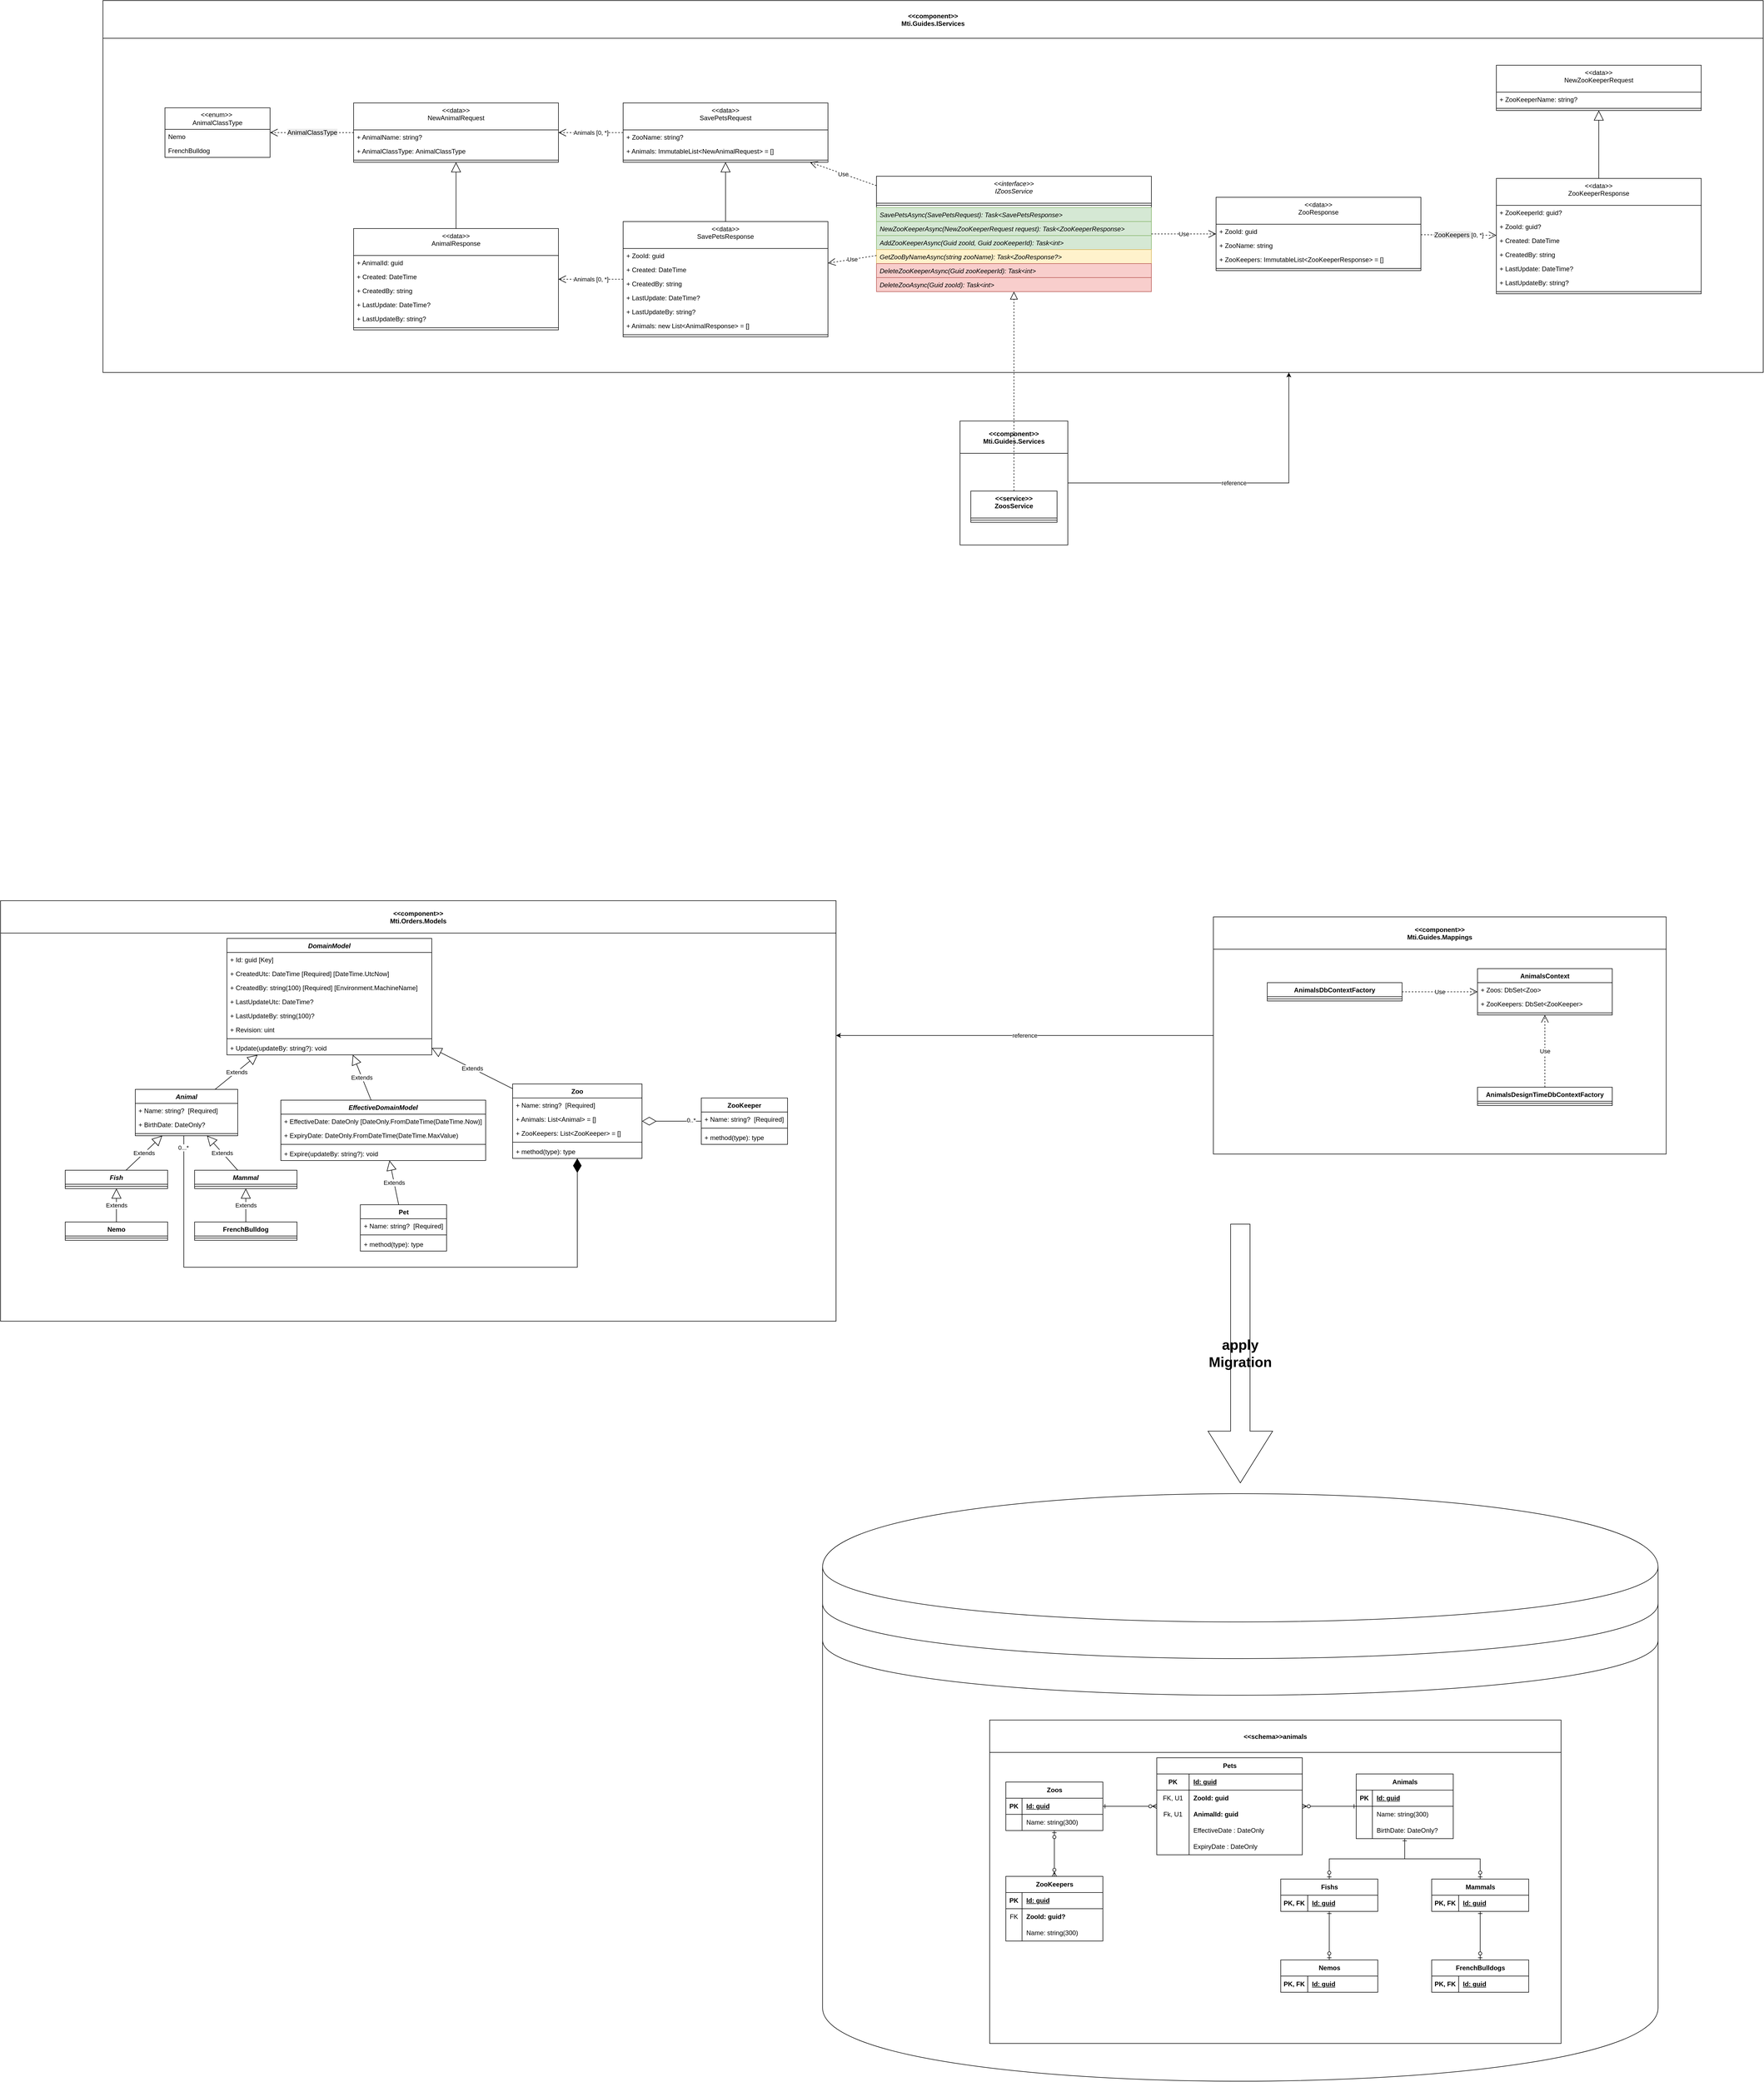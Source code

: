<mxfile version="28.0.4">
  <diagram name="Page-1" id="_4CO3BgH9kMVLNDz86mz">
    <mxGraphModel dx="2294" dy="3868" grid="1" gridSize="10" guides="1" tooltips="1" connect="1" arrows="1" fold="1" page="1" pageScale="1" pageWidth="850" pageHeight="1100" math="0" shadow="0">
      <root>
        <mxCell id="0" />
        <mxCell id="1" parent="0" />
        <mxCell id="ZbPvroxc9PfUL8jWCel5-99" value="&lt;&lt;component&gt;&gt;&#xa;Mti.Orders.Models" style="swimlane;startSize=60;" vertex="1" parent="1">
          <mxGeometry x="1140" y="-390" width="1550" height="780" as="geometry" />
        </mxCell>
        <mxCell id="ZbPvroxc9PfUL8jWCel5-31" value="&lt;span style=&quot;text-wrap-mode: nowrap;&quot;&gt;Animal&lt;/span&gt;" style="swimlane;fontStyle=3;align=center;verticalAlign=top;childLayout=stackLayout;horizontal=1;startSize=26;horizontalStack=0;resizeParent=1;resizeParentMax=0;resizeLast=0;collapsible=1;marginBottom=0;whiteSpace=wrap;html=1;" vertex="1" parent="ZbPvroxc9PfUL8jWCel5-99">
          <mxGeometry x="250" y="350" width="190" height="86" as="geometry" />
        </mxCell>
        <mxCell id="ZbPvroxc9PfUL8jWCel5-32" value="+ Name: string?&amp;nbsp;&amp;nbsp;[Required]" style="text;strokeColor=none;fillColor=none;align=left;verticalAlign=top;spacingLeft=4;spacingRight=4;overflow=hidden;rotatable=0;points=[[0,0.5],[1,0.5]];portConstraint=eastwest;whiteSpace=wrap;html=1;" vertex="1" parent="ZbPvroxc9PfUL8jWCel5-31">
          <mxGeometry y="26" width="190" height="26" as="geometry" />
        </mxCell>
        <mxCell id="ZbPvroxc9PfUL8jWCel5-33" value="+ BirthDate: DateOnly?" style="text;strokeColor=none;fillColor=none;align=left;verticalAlign=top;spacingLeft=4;spacingRight=4;overflow=hidden;rotatable=0;points=[[0,0.5],[1,0.5]];portConstraint=eastwest;whiteSpace=wrap;html=1;" vertex="1" parent="ZbPvroxc9PfUL8jWCel5-31">
          <mxGeometry y="52" width="190" height="26" as="geometry" />
        </mxCell>
        <mxCell id="ZbPvroxc9PfUL8jWCel5-34" value="" style="line;strokeWidth=1;fillColor=none;align=left;verticalAlign=middle;spacingTop=-1;spacingLeft=3;spacingRight=3;rotatable=0;labelPosition=right;points=[];portConstraint=eastwest;strokeColor=inherit;" vertex="1" parent="ZbPvroxc9PfUL8jWCel5-31">
          <mxGeometry y="78" width="190" height="8" as="geometry" />
        </mxCell>
        <mxCell id="ZbPvroxc9PfUL8jWCel5-35" value="&lt;span style=&quot;text-wrap-mode: nowrap;&quot;&gt;Fish&lt;/span&gt;" style="swimlane;fontStyle=3;align=center;verticalAlign=top;childLayout=stackLayout;horizontal=1;startSize=26;horizontalStack=0;resizeParent=1;resizeParentMax=0;resizeLast=0;collapsible=1;marginBottom=0;whiteSpace=wrap;html=1;" vertex="1" parent="ZbPvroxc9PfUL8jWCel5-99">
          <mxGeometry x="120" y="500" width="190" height="34" as="geometry" />
        </mxCell>
        <mxCell id="ZbPvroxc9PfUL8jWCel5-36" value="" style="line;strokeWidth=1;fillColor=none;align=left;verticalAlign=middle;spacingTop=-1;spacingLeft=3;spacingRight=3;rotatable=0;labelPosition=right;points=[];portConstraint=eastwest;strokeColor=inherit;" vertex="1" parent="ZbPvroxc9PfUL8jWCel5-35">
          <mxGeometry y="26" width="190" height="8" as="geometry" />
        </mxCell>
        <mxCell id="ZbPvroxc9PfUL8jWCel5-37" value="&lt;span style=&quot;text-wrap-mode: nowrap;&quot;&gt;Mammal&lt;/span&gt;" style="swimlane;fontStyle=3;align=center;verticalAlign=top;childLayout=stackLayout;horizontal=1;startSize=26;horizontalStack=0;resizeParent=1;resizeParentMax=0;resizeLast=0;collapsible=1;marginBottom=0;whiteSpace=wrap;html=1;" vertex="1" parent="ZbPvroxc9PfUL8jWCel5-99">
          <mxGeometry x="360" y="500" width="190" height="34" as="geometry" />
        </mxCell>
        <mxCell id="ZbPvroxc9PfUL8jWCel5-38" value="" style="line;strokeWidth=1;fillColor=none;align=left;verticalAlign=middle;spacingTop=-1;spacingLeft=3;spacingRight=3;rotatable=0;labelPosition=right;points=[];portConstraint=eastwest;strokeColor=inherit;" vertex="1" parent="ZbPvroxc9PfUL8jWCel5-37">
          <mxGeometry y="26" width="190" height="8" as="geometry" />
        </mxCell>
        <mxCell id="ZbPvroxc9PfUL8jWCel5-39" value="Extends" style="endArrow=block;endSize=16;endFill=0;html=1;rounded=0;" edge="1" parent="ZbPvroxc9PfUL8jWCel5-99" source="ZbPvroxc9PfUL8jWCel5-35" target="ZbPvroxc9PfUL8jWCel5-31">
          <mxGeometry width="160" relative="1" as="geometry">
            <mxPoint x="200" y="600" as="sourcePoint" />
            <mxPoint x="360" y="600" as="targetPoint" />
          </mxGeometry>
        </mxCell>
        <mxCell id="ZbPvroxc9PfUL8jWCel5-40" value="Extends" style="endArrow=block;endSize=16;endFill=0;html=1;rounded=0;" edge="1" parent="ZbPvroxc9PfUL8jWCel5-99" source="ZbPvroxc9PfUL8jWCel5-37" target="ZbPvroxc9PfUL8jWCel5-31">
          <mxGeometry width="160" relative="1" as="geometry">
            <mxPoint x="320" y="664" as="sourcePoint" />
            <mxPoint x="396" y="580" as="targetPoint" />
          </mxGeometry>
        </mxCell>
        <mxCell id="ZbPvroxc9PfUL8jWCel5-41" value="&lt;span style=&quot;text-wrap-mode: nowrap;&quot;&gt;Nemo&lt;/span&gt;" style="swimlane;fontStyle=1;align=center;verticalAlign=top;childLayout=stackLayout;horizontal=1;startSize=26;horizontalStack=0;resizeParent=1;resizeParentMax=0;resizeLast=0;collapsible=1;marginBottom=0;whiteSpace=wrap;html=1;" vertex="1" parent="ZbPvroxc9PfUL8jWCel5-99">
          <mxGeometry x="120" y="596" width="190" height="34" as="geometry" />
        </mxCell>
        <mxCell id="ZbPvroxc9PfUL8jWCel5-42" value="" style="line;strokeWidth=1;fillColor=none;align=left;verticalAlign=middle;spacingTop=-1;spacingLeft=3;spacingRight=3;rotatable=0;labelPosition=right;points=[];portConstraint=eastwest;strokeColor=inherit;" vertex="1" parent="ZbPvroxc9PfUL8jWCel5-41">
          <mxGeometry y="26" width="190" height="8" as="geometry" />
        </mxCell>
        <mxCell id="ZbPvroxc9PfUL8jWCel5-43" value="&lt;span style=&quot;text-wrap-mode: nowrap;&quot;&gt;FrenchBulldog&lt;/span&gt;" style="swimlane;fontStyle=1;align=center;verticalAlign=top;childLayout=stackLayout;horizontal=1;startSize=26;horizontalStack=0;resizeParent=1;resizeParentMax=0;resizeLast=0;collapsible=1;marginBottom=0;whiteSpace=wrap;html=1;" vertex="1" parent="ZbPvroxc9PfUL8jWCel5-99">
          <mxGeometry x="360" y="596" width="190" height="34" as="geometry" />
        </mxCell>
        <mxCell id="ZbPvroxc9PfUL8jWCel5-44" value="" style="line;strokeWidth=1;fillColor=none;align=left;verticalAlign=middle;spacingTop=-1;spacingLeft=3;spacingRight=3;rotatable=0;labelPosition=right;points=[];portConstraint=eastwest;strokeColor=inherit;" vertex="1" parent="ZbPvroxc9PfUL8jWCel5-43">
          <mxGeometry y="26" width="190" height="8" as="geometry" />
        </mxCell>
        <mxCell id="ZbPvroxc9PfUL8jWCel5-45" value="Extends" style="endArrow=block;endSize=16;endFill=0;html=1;rounded=0;" edge="1" parent="ZbPvroxc9PfUL8jWCel5-99" source="ZbPvroxc9PfUL8jWCel5-41" target="ZbPvroxc9PfUL8jWCel5-35">
          <mxGeometry width="160" relative="1" as="geometry">
            <mxPoint x="280" y="794" as="sourcePoint" />
            <mxPoint x="356" y="710" as="targetPoint" />
          </mxGeometry>
        </mxCell>
        <mxCell id="ZbPvroxc9PfUL8jWCel5-46" value="Extends" style="endArrow=block;endSize=16;endFill=0;html=1;rounded=0;" edge="1" parent="ZbPvroxc9PfUL8jWCel5-99" source="ZbPvroxc9PfUL8jWCel5-43" target="ZbPvroxc9PfUL8jWCel5-37">
          <mxGeometry width="160" relative="1" as="geometry">
            <mxPoint x="370" y="664" as="sourcePoint" />
            <mxPoint x="446" y="580" as="targetPoint" />
          </mxGeometry>
        </mxCell>
        <mxCell id="ZbPvroxc9PfUL8jWCel5-72" value="Extends" style="endArrow=block;endSize=16;endFill=0;html=1;rounded=0;" edge="1" parent="ZbPvroxc9PfUL8jWCel5-99" source="ZbPvroxc9PfUL8jWCel5-31" target="ZbPvroxc9PfUL8jWCel5-73">
          <mxGeometry width="160" relative="1" as="geometry">
            <mxPoint x="570" y="460" as="sourcePoint" />
            <mxPoint x="656" y="370" as="targetPoint" />
          </mxGeometry>
        </mxCell>
        <mxCell id="ZbPvroxc9PfUL8jWCel5-73" value="&lt;span style=&quot;text-wrap-mode: nowrap;&quot;&gt;DomainModel&lt;/span&gt;" style="swimlane;fontStyle=3;align=center;verticalAlign=top;childLayout=stackLayout;horizontal=1;startSize=26;horizontalStack=0;resizeParent=1;resizeParentMax=0;resizeLast=0;collapsible=1;marginBottom=0;whiteSpace=wrap;html=1;" vertex="1" parent="ZbPvroxc9PfUL8jWCel5-99">
          <mxGeometry x="420" y="70" width="380" height="216" as="geometry" />
        </mxCell>
        <mxCell id="ZbPvroxc9PfUL8jWCel5-74" value="+ Id: guid [Key]&amp;nbsp;" style="text;strokeColor=none;fillColor=none;align=left;verticalAlign=top;spacingLeft=4;spacingRight=4;overflow=hidden;rotatable=0;points=[[0,0.5],[1,0.5]];portConstraint=eastwest;whiteSpace=wrap;html=1;" vertex="1" parent="ZbPvroxc9PfUL8jWCel5-73">
          <mxGeometry y="26" width="380" height="26" as="geometry" />
        </mxCell>
        <mxCell id="ZbPvroxc9PfUL8jWCel5-75" value="+ CreatedUtc: DateTime [Required]&amp;nbsp;[DateTime.UtcNow]" style="text;strokeColor=none;fillColor=none;align=left;verticalAlign=top;spacingLeft=4;spacingRight=4;overflow=hidden;rotatable=0;points=[[0,0.5],[1,0.5]];portConstraint=eastwest;whiteSpace=wrap;html=1;" vertex="1" parent="ZbPvroxc9PfUL8jWCel5-73">
          <mxGeometry y="52" width="380" height="26" as="geometry" />
        </mxCell>
        <mxCell id="ZbPvroxc9PfUL8jWCel5-76" value="+ CreatedBy: string(100) [Required]&amp;nbsp;[Environment.MachineName]" style="text;strokeColor=none;fillColor=none;align=left;verticalAlign=top;spacingLeft=4;spacingRight=4;overflow=hidden;rotatable=0;points=[[0,0.5],[1,0.5]];portConstraint=eastwest;whiteSpace=wrap;html=1;" vertex="1" parent="ZbPvroxc9PfUL8jWCel5-73">
          <mxGeometry y="78" width="380" height="26" as="geometry" />
        </mxCell>
        <mxCell id="ZbPvroxc9PfUL8jWCel5-77" value="+ LastUpdateUtc: DateTime?" style="text;strokeColor=none;fillColor=none;align=left;verticalAlign=top;spacingLeft=4;spacingRight=4;overflow=hidden;rotatable=0;points=[[0,0.5],[1,0.5]];portConstraint=eastwest;whiteSpace=wrap;html=1;" vertex="1" parent="ZbPvroxc9PfUL8jWCel5-73">
          <mxGeometry y="104" width="380" height="26" as="geometry" />
        </mxCell>
        <mxCell id="ZbPvroxc9PfUL8jWCel5-78" value="+ LastUpdateBy: string(100)?" style="text;strokeColor=none;fillColor=none;align=left;verticalAlign=top;spacingLeft=4;spacingRight=4;overflow=hidden;rotatable=0;points=[[0,0.5],[1,0.5]];portConstraint=eastwest;whiteSpace=wrap;html=1;" vertex="1" parent="ZbPvroxc9PfUL8jWCel5-73">
          <mxGeometry y="130" width="380" height="26" as="geometry" />
        </mxCell>
        <mxCell id="ZbPvroxc9PfUL8jWCel5-79" value="+ Revision: uint" style="text;strokeColor=none;fillColor=none;align=left;verticalAlign=top;spacingLeft=4;spacingRight=4;overflow=hidden;rotatable=0;points=[[0,0.5],[1,0.5]];portConstraint=eastwest;whiteSpace=wrap;html=1;" vertex="1" parent="ZbPvroxc9PfUL8jWCel5-73">
          <mxGeometry y="156" width="380" height="26" as="geometry" />
        </mxCell>
        <mxCell id="ZbPvroxc9PfUL8jWCel5-80" value="" style="line;strokeWidth=1;fillColor=none;align=left;verticalAlign=middle;spacingTop=-1;spacingLeft=3;spacingRight=3;rotatable=0;labelPosition=right;points=[];portConstraint=eastwest;strokeColor=inherit;" vertex="1" parent="ZbPvroxc9PfUL8jWCel5-73">
          <mxGeometry y="182" width="380" height="8" as="geometry" />
        </mxCell>
        <mxCell id="ZbPvroxc9PfUL8jWCel5-81" value="+ Update(updateBy: string?): void" style="text;strokeColor=none;fillColor=none;align=left;verticalAlign=top;spacingLeft=4;spacingRight=4;overflow=hidden;rotatable=0;points=[[0,0.5],[1,0.5]];portConstraint=eastwest;whiteSpace=wrap;html=1;" vertex="1" parent="ZbPvroxc9PfUL8jWCel5-73">
          <mxGeometry y="190" width="380" height="26" as="geometry" />
        </mxCell>
        <mxCell id="ZbPvroxc9PfUL8jWCel5-82" value="Zoo" style="swimlane;fontStyle=1;align=center;verticalAlign=top;childLayout=stackLayout;horizontal=1;startSize=26;horizontalStack=0;resizeParent=1;resizeParentMax=0;resizeLast=0;collapsible=1;marginBottom=0;whiteSpace=wrap;html=1;" vertex="1" parent="ZbPvroxc9PfUL8jWCel5-99">
          <mxGeometry x="950" y="340" width="240" height="138" as="geometry" />
        </mxCell>
        <mxCell id="ZbPvroxc9PfUL8jWCel5-83" value="+ Name: string?&amp;nbsp;&amp;nbsp;[Required]" style="text;strokeColor=none;fillColor=none;align=left;verticalAlign=top;spacingLeft=4;spacingRight=4;overflow=hidden;rotatable=0;points=[[0,0.5],[1,0.5]];portConstraint=eastwest;whiteSpace=wrap;html=1;" vertex="1" parent="ZbPvroxc9PfUL8jWCel5-82">
          <mxGeometry y="26" width="240" height="26" as="geometry" />
        </mxCell>
        <mxCell id="ZbPvroxc9PfUL8jWCel5-168" value="+ Animals: List&amp;lt;Animal&amp;gt; = []" style="text;strokeColor=none;fillColor=none;align=left;verticalAlign=top;spacingLeft=4;spacingRight=4;overflow=hidden;rotatable=0;points=[[0,0.5],[1,0.5]];portConstraint=eastwest;whiteSpace=wrap;html=1;" vertex="1" parent="ZbPvroxc9PfUL8jWCel5-82">
          <mxGeometry y="52" width="240" height="26" as="geometry" />
        </mxCell>
        <mxCell id="ZbPvroxc9PfUL8jWCel5-173" value="+ ZooKeepers: List&amp;lt;ZooKeeper&amp;gt; = []" style="text;strokeColor=none;fillColor=none;align=left;verticalAlign=top;spacingLeft=4;spacingRight=4;overflow=hidden;rotatable=0;points=[[0,0.5],[1,0.5]];portConstraint=eastwest;whiteSpace=wrap;html=1;" vertex="1" parent="ZbPvroxc9PfUL8jWCel5-82">
          <mxGeometry y="78" width="240" height="26" as="geometry" />
        </mxCell>
        <mxCell id="ZbPvroxc9PfUL8jWCel5-84" value="" style="line;strokeWidth=1;fillColor=none;align=left;verticalAlign=middle;spacingTop=-1;spacingLeft=3;spacingRight=3;rotatable=0;labelPosition=right;points=[];portConstraint=eastwest;strokeColor=inherit;" vertex="1" parent="ZbPvroxc9PfUL8jWCel5-82">
          <mxGeometry y="104" width="240" height="8" as="geometry" />
        </mxCell>
        <mxCell id="ZbPvroxc9PfUL8jWCel5-85" value="+ method(type): type" style="text;strokeColor=none;fillColor=none;align=left;verticalAlign=top;spacingLeft=4;spacingRight=4;overflow=hidden;rotatable=0;points=[[0,0.5],[1,0.5]];portConstraint=eastwest;whiteSpace=wrap;html=1;" vertex="1" parent="ZbPvroxc9PfUL8jWCel5-82">
          <mxGeometry y="112" width="240" height="26" as="geometry" />
        </mxCell>
        <mxCell id="ZbPvroxc9PfUL8jWCel5-86" value="Extends" style="endArrow=block;endSize=16;endFill=0;html=1;rounded=0;" edge="1" parent="ZbPvroxc9PfUL8jWCel5-99" source="ZbPvroxc9PfUL8jWCel5-82" target="ZbPvroxc9PfUL8jWCel5-73">
          <mxGeometry width="160" relative="1" as="geometry">
            <mxPoint x="730" y="450" as="sourcePoint" />
            <mxPoint x="868" y="380" as="targetPoint" />
          </mxGeometry>
        </mxCell>
        <mxCell id="ZbPvroxc9PfUL8jWCel5-87" value="Pet" style="swimlane;fontStyle=1;align=center;verticalAlign=top;childLayout=stackLayout;horizontal=1;startSize=26;horizontalStack=0;resizeParent=1;resizeParentMax=0;resizeLast=0;collapsible=1;marginBottom=0;whiteSpace=wrap;html=1;" vertex="1" parent="ZbPvroxc9PfUL8jWCel5-99">
          <mxGeometry x="667.5" y="564" width="160" height="86" as="geometry" />
        </mxCell>
        <mxCell id="ZbPvroxc9PfUL8jWCel5-88" value="+ Name: string?&amp;nbsp;&amp;nbsp;[Required]" style="text;strokeColor=none;fillColor=none;align=left;verticalAlign=top;spacingLeft=4;spacingRight=4;overflow=hidden;rotatable=0;points=[[0,0.5],[1,0.5]];portConstraint=eastwest;whiteSpace=wrap;html=1;" vertex="1" parent="ZbPvroxc9PfUL8jWCel5-87">
          <mxGeometry y="26" width="160" height="26" as="geometry" />
        </mxCell>
        <mxCell id="ZbPvroxc9PfUL8jWCel5-89" value="" style="line;strokeWidth=1;fillColor=none;align=left;verticalAlign=middle;spacingTop=-1;spacingLeft=3;spacingRight=3;rotatable=0;labelPosition=right;points=[];portConstraint=eastwest;strokeColor=inherit;" vertex="1" parent="ZbPvroxc9PfUL8jWCel5-87">
          <mxGeometry y="52" width="160" height="8" as="geometry" />
        </mxCell>
        <mxCell id="ZbPvroxc9PfUL8jWCel5-90" value="+ method(type): type" style="text;strokeColor=none;fillColor=none;align=left;verticalAlign=top;spacingLeft=4;spacingRight=4;overflow=hidden;rotatable=0;points=[[0,0.5],[1,0.5]];portConstraint=eastwest;whiteSpace=wrap;html=1;" vertex="1" parent="ZbPvroxc9PfUL8jWCel5-87">
          <mxGeometry y="60" width="160" height="26" as="geometry" />
        </mxCell>
        <mxCell id="ZbPvroxc9PfUL8jWCel5-91" value="Extends" style="endArrow=block;endSize=16;endFill=0;html=1;rounded=0;" edge="1" parent="ZbPvroxc9PfUL8jWCel5-99" source="ZbPvroxc9PfUL8jWCel5-87" target="ZbPvroxc9PfUL8jWCel5-92">
          <mxGeometry width="160" relative="1" as="geometry">
            <mxPoint x="793" y="508" as="sourcePoint" />
            <mxPoint x="690" y="460" as="targetPoint" />
          </mxGeometry>
        </mxCell>
        <mxCell id="ZbPvroxc9PfUL8jWCel5-92" value="&lt;span style=&quot;text-wrap-mode: nowrap;&quot;&gt;EffectiveDomainModel&lt;/span&gt;" style="swimlane;fontStyle=3;align=center;verticalAlign=top;childLayout=stackLayout;horizontal=1;startSize=26;horizontalStack=0;resizeParent=1;resizeParentMax=0;resizeLast=0;collapsible=1;marginBottom=0;whiteSpace=wrap;html=1;" vertex="1" parent="ZbPvroxc9PfUL8jWCel5-99">
          <mxGeometry x="520" y="370" width="380" height="112" as="geometry" />
        </mxCell>
        <mxCell id="ZbPvroxc9PfUL8jWCel5-93" value="+ EffectiveDate: DateOnly [DateOnly.FromDateTime(DateTime.Now)]" style="text;strokeColor=none;fillColor=none;align=left;verticalAlign=top;spacingLeft=4;spacingRight=4;overflow=hidden;rotatable=0;points=[[0,0.5],[1,0.5]];portConstraint=eastwest;whiteSpace=wrap;html=1;" vertex="1" parent="ZbPvroxc9PfUL8jWCel5-92">
          <mxGeometry y="26" width="380" height="26" as="geometry" />
        </mxCell>
        <mxCell id="ZbPvroxc9PfUL8jWCel5-94" value="+ ExpiryDate: DateOnly.FromDateTime(DateTime.MaxValue)" style="text;strokeColor=none;fillColor=none;align=left;verticalAlign=top;spacingLeft=4;spacingRight=4;overflow=hidden;rotatable=0;points=[[0,0.5],[1,0.5]];portConstraint=eastwest;whiteSpace=wrap;html=1;" vertex="1" parent="ZbPvroxc9PfUL8jWCel5-92">
          <mxGeometry y="52" width="380" height="26" as="geometry" />
        </mxCell>
        <mxCell id="ZbPvroxc9PfUL8jWCel5-95" value="" style="line;strokeWidth=1;fillColor=none;align=left;verticalAlign=middle;spacingTop=-1;spacingLeft=3;spacingRight=3;rotatable=0;labelPosition=right;points=[];portConstraint=eastwest;strokeColor=inherit;" vertex="1" parent="ZbPvroxc9PfUL8jWCel5-92">
          <mxGeometry y="78" width="380" height="8" as="geometry" />
        </mxCell>
        <mxCell id="ZbPvroxc9PfUL8jWCel5-96" value="+ Expire(updateBy: string?): void" style="text;strokeColor=none;fillColor=none;align=left;verticalAlign=top;spacingLeft=4;spacingRight=4;overflow=hidden;rotatable=0;points=[[0,0.5],[1,0.5]];portConstraint=eastwest;whiteSpace=wrap;html=1;" vertex="1" parent="ZbPvroxc9PfUL8jWCel5-92">
          <mxGeometry y="86" width="380" height="26" as="geometry" />
        </mxCell>
        <mxCell id="ZbPvroxc9PfUL8jWCel5-97" value="Extends" style="endArrow=block;endSize=16;endFill=0;html=1;rounded=0;" edge="1" parent="ZbPvroxc9PfUL8jWCel5-99" source="ZbPvroxc9PfUL8jWCel5-92" target="ZbPvroxc9PfUL8jWCel5-73">
          <mxGeometry width="160" relative="1" as="geometry">
            <mxPoint x="951" y="792" as="sourcePoint" />
            <mxPoint x="930" y="690" as="targetPoint" />
          </mxGeometry>
        </mxCell>
        <mxCell id="ZbPvroxc9PfUL8jWCel5-160" value="ZooKeeper" style="swimlane;fontStyle=1;align=center;verticalAlign=top;childLayout=stackLayout;horizontal=1;startSize=26;horizontalStack=0;resizeParent=1;resizeParentMax=0;resizeLast=0;collapsible=1;marginBottom=0;whiteSpace=wrap;html=1;" vertex="1" parent="ZbPvroxc9PfUL8jWCel5-99">
          <mxGeometry x="1300" y="366" width="160" height="86" as="geometry" />
        </mxCell>
        <mxCell id="ZbPvroxc9PfUL8jWCel5-161" value="+ Name: string?&amp;nbsp;&amp;nbsp;[Required]" style="text;strokeColor=none;fillColor=none;align=left;verticalAlign=top;spacingLeft=4;spacingRight=4;overflow=hidden;rotatable=0;points=[[0,0.5],[1,0.5]];portConstraint=eastwest;whiteSpace=wrap;html=1;" vertex="1" parent="ZbPvroxc9PfUL8jWCel5-160">
          <mxGeometry y="26" width="160" height="26" as="geometry" />
        </mxCell>
        <mxCell id="ZbPvroxc9PfUL8jWCel5-162" value="" style="line;strokeWidth=1;fillColor=none;align=left;verticalAlign=middle;spacingTop=-1;spacingLeft=3;spacingRight=3;rotatable=0;labelPosition=right;points=[];portConstraint=eastwest;strokeColor=inherit;" vertex="1" parent="ZbPvroxc9PfUL8jWCel5-160">
          <mxGeometry y="52" width="160" height="8" as="geometry" />
        </mxCell>
        <mxCell id="ZbPvroxc9PfUL8jWCel5-163" value="+ method(type): type" style="text;strokeColor=none;fillColor=none;align=left;verticalAlign=top;spacingLeft=4;spacingRight=4;overflow=hidden;rotatable=0;points=[[0,0.5],[1,0.5]];portConstraint=eastwest;whiteSpace=wrap;html=1;" vertex="1" parent="ZbPvroxc9PfUL8jWCel5-160">
          <mxGeometry y="60" width="160" height="26" as="geometry" />
        </mxCell>
        <mxCell id="ZbPvroxc9PfUL8jWCel5-171" value="" style="endArrow=diamondThin;endFill=1;endSize=24;html=1;rounded=0;edgeStyle=orthogonalEdgeStyle;" edge="1" parent="ZbPvroxc9PfUL8jWCel5-99" source="ZbPvroxc9PfUL8jWCel5-31" target="ZbPvroxc9PfUL8jWCel5-82">
          <mxGeometry width="160" relative="1" as="geometry">
            <mxPoint x="730" y="690" as="sourcePoint" />
            <mxPoint x="890" y="690" as="targetPoint" />
            <Array as="points">
              <mxPoint x="340" y="680" />
              <mxPoint x="1070" y="680" />
            </Array>
          </mxGeometry>
        </mxCell>
        <mxCell id="ZbPvroxc9PfUL8jWCel5-174" value="0...*" style="edgeLabel;html=1;align=center;verticalAlign=middle;resizable=0;points=[];" vertex="1" connectable="0" parent="ZbPvroxc9PfUL8jWCel5-171">
          <mxGeometry x="-0.963" y="-1" relative="1" as="geometry">
            <mxPoint as="offset" />
          </mxGeometry>
        </mxCell>
        <mxCell id="ZbPvroxc9PfUL8jWCel5-172" value="" style="endArrow=diamondThin;endFill=0;endSize=24;html=1;rounded=0;" edge="1" parent="ZbPvroxc9PfUL8jWCel5-99" source="ZbPvroxc9PfUL8jWCel5-160" target="ZbPvroxc9PfUL8jWCel5-82">
          <mxGeometry width="160" relative="1" as="geometry">
            <mxPoint x="1220" y="640" as="sourcePoint" />
            <mxPoint x="1330" y="540" as="targetPoint" />
          </mxGeometry>
        </mxCell>
        <mxCell id="ZbPvroxc9PfUL8jWCel5-176" value="0..*" style="edgeLabel;html=1;align=center;verticalAlign=middle;resizable=0;points=[];" vertex="1" connectable="0" parent="ZbPvroxc9PfUL8jWCel5-172">
          <mxGeometry x="-0.642" y="-2" relative="1" as="geometry">
            <mxPoint as="offset" />
          </mxGeometry>
        </mxCell>
        <mxCell id="ZbPvroxc9PfUL8jWCel5-100" value="&lt;&lt;schema&gt;&gt;animals" style="swimlane;startSize=60;" vertex="1" parent="1">
          <mxGeometry x="2975" y="1130" width="1060" height="600" as="geometry" />
        </mxCell>
        <mxCell id="ZbPvroxc9PfUL8jWCel5-1" value="Animals" style="shape=table;startSize=30;container=1;collapsible=1;childLayout=tableLayout;fixedRows=1;rowLines=0;fontStyle=1;align=center;resizeLast=1;html=1;" vertex="1" parent="ZbPvroxc9PfUL8jWCel5-100">
          <mxGeometry x="680" y="100" width="180" height="120" as="geometry" />
        </mxCell>
        <mxCell id="ZbPvroxc9PfUL8jWCel5-2" value="" style="shape=tableRow;horizontal=0;startSize=0;swimlaneHead=0;swimlaneBody=0;fillColor=none;collapsible=0;dropTarget=0;points=[[0,0.5],[1,0.5]];portConstraint=eastwest;top=0;left=0;right=0;bottom=1;" vertex="1" parent="ZbPvroxc9PfUL8jWCel5-1">
          <mxGeometry y="30" width="180" height="30" as="geometry" />
        </mxCell>
        <mxCell id="ZbPvroxc9PfUL8jWCel5-3" value="PK" style="shape=partialRectangle;connectable=0;fillColor=none;top=0;left=0;bottom=0;right=0;fontStyle=1;overflow=hidden;whiteSpace=wrap;html=1;" vertex="1" parent="ZbPvroxc9PfUL8jWCel5-2">
          <mxGeometry width="30" height="30" as="geometry">
            <mxRectangle width="30" height="30" as="alternateBounds" />
          </mxGeometry>
        </mxCell>
        <mxCell id="ZbPvroxc9PfUL8jWCel5-4" value="Id: guid" style="shape=partialRectangle;connectable=0;fillColor=none;top=0;left=0;bottom=0;right=0;align=left;spacingLeft=6;fontStyle=5;overflow=hidden;whiteSpace=wrap;html=1;" vertex="1" parent="ZbPvroxc9PfUL8jWCel5-2">
          <mxGeometry x="30" width="150" height="30" as="geometry">
            <mxRectangle width="150" height="30" as="alternateBounds" />
          </mxGeometry>
        </mxCell>
        <mxCell id="ZbPvroxc9PfUL8jWCel5-5" value="" style="shape=tableRow;horizontal=0;startSize=0;swimlaneHead=0;swimlaneBody=0;fillColor=none;collapsible=0;dropTarget=0;points=[[0,0.5],[1,0.5]];portConstraint=eastwest;top=0;left=0;right=0;bottom=0;" vertex="1" parent="ZbPvroxc9PfUL8jWCel5-1">
          <mxGeometry y="60" width="180" height="30" as="geometry" />
        </mxCell>
        <mxCell id="ZbPvroxc9PfUL8jWCel5-6" value="" style="shape=partialRectangle;connectable=0;fillColor=none;top=0;left=0;bottom=0;right=0;editable=1;overflow=hidden;whiteSpace=wrap;html=1;" vertex="1" parent="ZbPvroxc9PfUL8jWCel5-5">
          <mxGeometry width="30" height="30" as="geometry">
            <mxRectangle width="30" height="30" as="alternateBounds" />
          </mxGeometry>
        </mxCell>
        <mxCell id="ZbPvroxc9PfUL8jWCel5-7" value="Name: string(300)" style="shape=partialRectangle;connectable=0;fillColor=none;top=0;left=0;bottom=0;right=0;align=left;spacingLeft=6;overflow=hidden;whiteSpace=wrap;html=1;" vertex="1" parent="ZbPvroxc9PfUL8jWCel5-5">
          <mxGeometry x="30" width="150" height="30" as="geometry">
            <mxRectangle width="150" height="30" as="alternateBounds" />
          </mxGeometry>
        </mxCell>
        <mxCell id="ZbPvroxc9PfUL8jWCel5-8" value="" style="shape=tableRow;horizontal=0;startSize=0;swimlaneHead=0;swimlaneBody=0;fillColor=none;collapsible=0;dropTarget=0;points=[[0,0.5],[1,0.5]];portConstraint=eastwest;top=0;left=0;right=0;bottom=0;" vertex="1" parent="ZbPvroxc9PfUL8jWCel5-1">
          <mxGeometry y="90" width="180" height="30" as="geometry" />
        </mxCell>
        <mxCell id="ZbPvroxc9PfUL8jWCel5-9" value="" style="shape=partialRectangle;connectable=0;fillColor=none;top=0;left=0;bottom=0;right=0;editable=1;overflow=hidden;whiteSpace=wrap;html=1;" vertex="1" parent="ZbPvroxc9PfUL8jWCel5-8">
          <mxGeometry width="30" height="30" as="geometry">
            <mxRectangle width="30" height="30" as="alternateBounds" />
          </mxGeometry>
        </mxCell>
        <mxCell id="ZbPvroxc9PfUL8jWCel5-10" value="BirthDate: DateOnly?" style="shape=partialRectangle;connectable=0;fillColor=none;top=0;left=0;bottom=0;right=0;align=left;spacingLeft=6;overflow=hidden;whiteSpace=wrap;html=1;" vertex="1" parent="ZbPvroxc9PfUL8jWCel5-8">
          <mxGeometry x="30" width="150" height="30" as="geometry">
            <mxRectangle width="150" height="30" as="alternateBounds" />
          </mxGeometry>
        </mxCell>
        <mxCell id="ZbPvroxc9PfUL8jWCel5-11" style="edgeStyle=orthogonalEdgeStyle;rounded=0;orthogonalLoop=1;jettySize=auto;html=1;startArrow=ERzeroToOne;startFill=0;endArrow=ERone;endFill=0;" edge="1" parent="ZbPvroxc9PfUL8jWCel5-100" source="ZbPvroxc9PfUL8jWCel5-12" target="ZbPvroxc9PfUL8jWCel5-1">
          <mxGeometry relative="1" as="geometry" />
        </mxCell>
        <mxCell id="ZbPvroxc9PfUL8jWCel5-12" value="Fishs" style="shape=table;startSize=30;container=1;collapsible=1;childLayout=tableLayout;fixedRows=1;rowLines=0;fontStyle=1;align=center;resizeLast=1;html=1;" vertex="1" parent="ZbPvroxc9PfUL8jWCel5-100">
          <mxGeometry x="540" y="295" width="180" height="60" as="geometry" />
        </mxCell>
        <mxCell id="ZbPvroxc9PfUL8jWCel5-13" value="" style="shape=tableRow;horizontal=0;startSize=0;swimlaneHead=0;swimlaneBody=0;fillColor=none;collapsible=0;dropTarget=0;points=[[0,0.5],[1,0.5]];portConstraint=eastwest;top=0;left=0;right=0;bottom=1;" vertex="1" parent="ZbPvroxc9PfUL8jWCel5-12">
          <mxGeometry y="30" width="180" height="30" as="geometry" />
        </mxCell>
        <mxCell id="ZbPvroxc9PfUL8jWCel5-14" value="PK, FK" style="shape=partialRectangle;connectable=0;fillColor=none;top=0;left=0;bottom=0;right=0;fontStyle=1;overflow=hidden;whiteSpace=wrap;html=1;" vertex="1" parent="ZbPvroxc9PfUL8jWCel5-13">
          <mxGeometry width="50" height="30" as="geometry">
            <mxRectangle width="50" height="30" as="alternateBounds" />
          </mxGeometry>
        </mxCell>
        <mxCell id="ZbPvroxc9PfUL8jWCel5-15" value="Id: guid" style="shape=partialRectangle;connectable=0;fillColor=none;top=0;left=0;bottom=0;right=0;align=left;spacingLeft=6;fontStyle=5;overflow=hidden;whiteSpace=wrap;html=1;" vertex="1" parent="ZbPvroxc9PfUL8jWCel5-13">
          <mxGeometry x="50" width="130" height="30" as="geometry">
            <mxRectangle width="130" height="30" as="alternateBounds" />
          </mxGeometry>
        </mxCell>
        <mxCell id="ZbPvroxc9PfUL8jWCel5-16" value="Mammals" style="shape=table;startSize=30;container=1;collapsible=1;childLayout=tableLayout;fixedRows=1;rowLines=0;fontStyle=1;align=center;resizeLast=1;html=1;" vertex="1" parent="ZbPvroxc9PfUL8jWCel5-100">
          <mxGeometry x="820" y="295" width="180" height="60" as="geometry" />
        </mxCell>
        <mxCell id="ZbPvroxc9PfUL8jWCel5-17" value="" style="shape=tableRow;horizontal=0;startSize=0;swimlaneHead=0;swimlaneBody=0;fillColor=none;collapsible=0;dropTarget=0;points=[[0,0.5],[1,0.5]];portConstraint=eastwest;top=0;left=0;right=0;bottom=1;" vertex="1" parent="ZbPvroxc9PfUL8jWCel5-16">
          <mxGeometry y="30" width="180" height="30" as="geometry" />
        </mxCell>
        <mxCell id="ZbPvroxc9PfUL8jWCel5-18" value="PK, FK" style="shape=partialRectangle;connectable=0;fillColor=none;top=0;left=0;bottom=0;right=0;fontStyle=1;overflow=hidden;whiteSpace=wrap;html=1;" vertex="1" parent="ZbPvroxc9PfUL8jWCel5-17">
          <mxGeometry width="50" height="30" as="geometry">
            <mxRectangle width="50" height="30" as="alternateBounds" />
          </mxGeometry>
        </mxCell>
        <mxCell id="ZbPvroxc9PfUL8jWCel5-19" value="Id: guid" style="shape=partialRectangle;connectable=0;fillColor=none;top=0;left=0;bottom=0;right=0;align=left;spacingLeft=6;fontStyle=5;overflow=hidden;whiteSpace=wrap;html=1;" vertex="1" parent="ZbPvroxc9PfUL8jWCel5-17">
          <mxGeometry x="50" width="130" height="30" as="geometry">
            <mxRectangle width="130" height="30" as="alternateBounds" />
          </mxGeometry>
        </mxCell>
        <mxCell id="ZbPvroxc9PfUL8jWCel5-20" style="edgeStyle=orthogonalEdgeStyle;rounded=0;orthogonalLoop=1;jettySize=auto;html=1;startArrow=ERzeroToOne;startFill=0;endArrow=ERone;endFill=0;" edge="1" parent="ZbPvroxc9PfUL8jWCel5-100" source="ZbPvroxc9PfUL8jWCel5-16" target="ZbPvroxc9PfUL8jWCel5-1">
          <mxGeometry relative="1" as="geometry">
            <mxPoint x="930" y="335" as="sourcePoint" />
            <mxPoint x="1070" y="245" as="targetPoint" />
          </mxGeometry>
        </mxCell>
        <mxCell id="ZbPvroxc9PfUL8jWCel5-21" value="Nemos" style="shape=table;startSize=30;container=1;collapsible=1;childLayout=tableLayout;fixedRows=1;rowLines=0;fontStyle=1;align=center;resizeLast=1;html=1;" vertex="1" parent="ZbPvroxc9PfUL8jWCel5-100">
          <mxGeometry x="540" y="445" width="180" height="60" as="geometry" />
        </mxCell>
        <mxCell id="ZbPvroxc9PfUL8jWCel5-22" value="" style="shape=tableRow;horizontal=0;startSize=0;swimlaneHead=0;swimlaneBody=0;fillColor=none;collapsible=0;dropTarget=0;points=[[0,0.5],[1,0.5]];portConstraint=eastwest;top=0;left=0;right=0;bottom=1;" vertex="1" parent="ZbPvroxc9PfUL8jWCel5-21">
          <mxGeometry y="30" width="180" height="30" as="geometry" />
        </mxCell>
        <mxCell id="ZbPvroxc9PfUL8jWCel5-23" value="PK, FK" style="shape=partialRectangle;connectable=0;fillColor=none;top=0;left=0;bottom=0;right=0;fontStyle=1;overflow=hidden;whiteSpace=wrap;html=1;" vertex="1" parent="ZbPvroxc9PfUL8jWCel5-22">
          <mxGeometry width="50" height="30" as="geometry">
            <mxRectangle width="50" height="30" as="alternateBounds" />
          </mxGeometry>
        </mxCell>
        <mxCell id="ZbPvroxc9PfUL8jWCel5-24" value="Id: guid" style="shape=partialRectangle;connectable=0;fillColor=none;top=0;left=0;bottom=0;right=0;align=left;spacingLeft=6;fontStyle=5;overflow=hidden;whiteSpace=wrap;html=1;" vertex="1" parent="ZbPvroxc9PfUL8jWCel5-22">
          <mxGeometry x="50" width="130" height="30" as="geometry">
            <mxRectangle width="130" height="30" as="alternateBounds" />
          </mxGeometry>
        </mxCell>
        <mxCell id="ZbPvroxc9PfUL8jWCel5-25" value="FrenchBulldogs" style="shape=table;startSize=30;container=1;collapsible=1;childLayout=tableLayout;fixedRows=1;rowLines=0;fontStyle=1;align=center;resizeLast=1;html=1;" vertex="1" parent="ZbPvroxc9PfUL8jWCel5-100">
          <mxGeometry x="820" y="445" width="180" height="60" as="geometry" />
        </mxCell>
        <mxCell id="ZbPvroxc9PfUL8jWCel5-26" value="" style="shape=tableRow;horizontal=0;startSize=0;swimlaneHead=0;swimlaneBody=0;fillColor=none;collapsible=0;dropTarget=0;points=[[0,0.5],[1,0.5]];portConstraint=eastwest;top=0;left=0;right=0;bottom=1;" vertex="1" parent="ZbPvroxc9PfUL8jWCel5-25">
          <mxGeometry y="30" width="180" height="30" as="geometry" />
        </mxCell>
        <mxCell id="ZbPvroxc9PfUL8jWCel5-27" value="PK, FK" style="shape=partialRectangle;connectable=0;fillColor=none;top=0;left=0;bottom=0;right=0;fontStyle=1;overflow=hidden;whiteSpace=wrap;html=1;" vertex="1" parent="ZbPvroxc9PfUL8jWCel5-26">
          <mxGeometry width="50" height="30" as="geometry">
            <mxRectangle width="50" height="30" as="alternateBounds" />
          </mxGeometry>
        </mxCell>
        <mxCell id="ZbPvroxc9PfUL8jWCel5-28" value="Id: guid" style="shape=partialRectangle;connectable=0;fillColor=none;top=0;left=0;bottom=0;right=0;align=left;spacingLeft=6;fontStyle=5;overflow=hidden;whiteSpace=wrap;html=1;" vertex="1" parent="ZbPvroxc9PfUL8jWCel5-26">
          <mxGeometry x="50" width="130" height="30" as="geometry">
            <mxRectangle width="130" height="30" as="alternateBounds" />
          </mxGeometry>
        </mxCell>
        <mxCell id="ZbPvroxc9PfUL8jWCel5-29" style="edgeStyle=orthogonalEdgeStyle;rounded=0;orthogonalLoop=1;jettySize=auto;html=1;startArrow=ERzeroToOne;startFill=0;endArrow=ERone;endFill=0;" edge="1" parent="ZbPvroxc9PfUL8jWCel5-100" source="ZbPvroxc9PfUL8jWCel5-21" target="ZbPvroxc9PfUL8jWCel5-12">
          <mxGeometry relative="1" as="geometry">
            <mxPoint x="760" y="515" as="sourcePoint" />
            <mxPoint x="900" y="425" as="targetPoint" />
          </mxGeometry>
        </mxCell>
        <mxCell id="ZbPvroxc9PfUL8jWCel5-30" style="edgeStyle=orthogonalEdgeStyle;rounded=0;orthogonalLoop=1;jettySize=auto;html=1;startArrow=ERzeroToOne;startFill=0;endArrow=ERone;endFill=0;" edge="1" parent="ZbPvroxc9PfUL8jWCel5-100" source="ZbPvroxc9PfUL8jWCel5-25" target="ZbPvroxc9PfUL8jWCel5-16">
          <mxGeometry relative="1" as="geometry">
            <mxPoint x="770" y="475" as="sourcePoint" />
            <mxPoint x="770" y="385" as="targetPoint" />
          </mxGeometry>
        </mxCell>
        <mxCell id="ZbPvroxc9PfUL8jWCel5-47" value="Zoos" style="shape=table;startSize=30;container=1;collapsible=1;childLayout=tableLayout;fixedRows=1;rowLines=0;fontStyle=1;align=center;resizeLast=1;html=1;" vertex="1" parent="ZbPvroxc9PfUL8jWCel5-100">
          <mxGeometry x="30" y="115" width="180" height="90" as="geometry" />
        </mxCell>
        <mxCell id="ZbPvroxc9PfUL8jWCel5-48" value="" style="shape=tableRow;horizontal=0;startSize=0;swimlaneHead=0;swimlaneBody=0;fillColor=none;collapsible=0;dropTarget=0;points=[[0,0.5],[1,0.5]];portConstraint=eastwest;top=0;left=0;right=0;bottom=1;" vertex="1" parent="ZbPvroxc9PfUL8jWCel5-47">
          <mxGeometry y="30" width="180" height="30" as="geometry" />
        </mxCell>
        <mxCell id="ZbPvroxc9PfUL8jWCel5-49" value="PK" style="shape=partialRectangle;connectable=0;fillColor=none;top=0;left=0;bottom=0;right=0;fontStyle=1;overflow=hidden;whiteSpace=wrap;html=1;" vertex="1" parent="ZbPvroxc9PfUL8jWCel5-48">
          <mxGeometry width="30" height="30" as="geometry">
            <mxRectangle width="30" height="30" as="alternateBounds" />
          </mxGeometry>
        </mxCell>
        <mxCell id="ZbPvroxc9PfUL8jWCel5-50" value="Id: guid" style="shape=partialRectangle;connectable=0;fillColor=none;top=0;left=0;bottom=0;right=0;align=left;spacingLeft=6;fontStyle=5;overflow=hidden;whiteSpace=wrap;html=1;" vertex="1" parent="ZbPvroxc9PfUL8jWCel5-48">
          <mxGeometry x="30" width="150" height="30" as="geometry">
            <mxRectangle width="150" height="30" as="alternateBounds" />
          </mxGeometry>
        </mxCell>
        <mxCell id="ZbPvroxc9PfUL8jWCel5-51" value="" style="shape=tableRow;horizontal=0;startSize=0;swimlaneHead=0;swimlaneBody=0;fillColor=none;collapsible=0;dropTarget=0;points=[[0,0.5],[1,0.5]];portConstraint=eastwest;top=0;left=0;right=0;bottom=0;" vertex="1" parent="ZbPvroxc9PfUL8jWCel5-47">
          <mxGeometry y="60" width="180" height="30" as="geometry" />
        </mxCell>
        <mxCell id="ZbPvroxc9PfUL8jWCel5-52" value="" style="shape=partialRectangle;connectable=0;fillColor=none;top=0;left=0;bottom=0;right=0;editable=1;overflow=hidden;whiteSpace=wrap;html=1;" vertex="1" parent="ZbPvroxc9PfUL8jWCel5-51">
          <mxGeometry width="30" height="30" as="geometry">
            <mxRectangle width="30" height="30" as="alternateBounds" />
          </mxGeometry>
        </mxCell>
        <mxCell id="ZbPvroxc9PfUL8jWCel5-53" value="Name: string(300)" style="shape=partialRectangle;connectable=0;fillColor=none;top=0;left=0;bottom=0;right=0;align=left;spacingLeft=6;overflow=hidden;whiteSpace=wrap;html=1;" vertex="1" parent="ZbPvroxc9PfUL8jWCel5-51">
          <mxGeometry x="30" width="150" height="30" as="geometry">
            <mxRectangle width="150" height="30" as="alternateBounds" />
          </mxGeometry>
        </mxCell>
        <mxCell id="ZbPvroxc9PfUL8jWCel5-54" style="edgeStyle=orthogonalEdgeStyle;rounded=0;orthogonalLoop=1;jettySize=auto;html=1;startArrow=ERzeroToMany;startFill=0;endArrow=ERone;endFill=0;" edge="1" parent="ZbPvroxc9PfUL8jWCel5-100" source="ZbPvroxc9PfUL8jWCel5-56" target="ZbPvroxc9PfUL8jWCel5-1">
          <mxGeometry relative="1" as="geometry" />
        </mxCell>
        <mxCell id="ZbPvroxc9PfUL8jWCel5-55" style="edgeStyle=orthogonalEdgeStyle;rounded=0;orthogonalLoop=1;jettySize=auto;html=1;startArrow=ERzeroToMany;startFill=0;endArrow=ERone;endFill=0;" edge="1" parent="ZbPvroxc9PfUL8jWCel5-100" source="ZbPvroxc9PfUL8jWCel5-56" target="ZbPvroxc9PfUL8jWCel5-47">
          <mxGeometry relative="1" as="geometry" />
        </mxCell>
        <mxCell id="ZbPvroxc9PfUL8jWCel5-56" value="Pets" style="shape=table;startSize=30;container=1;collapsible=1;childLayout=tableLayout;fixedRows=1;rowLines=0;fontStyle=1;align=center;resizeLast=1;html=1;" vertex="1" parent="ZbPvroxc9PfUL8jWCel5-100">
          <mxGeometry x="310" y="70" width="270" height="180" as="geometry" />
        </mxCell>
        <mxCell id="ZbPvroxc9PfUL8jWCel5-57" value="" style="shape=tableRow;horizontal=0;startSize=0;swimlaneHead=0;swimlaneBody=0;fillColor=none;collapsible=0;dropTarget=0;points=[[0,0.5],[1,0.5]];portConstraint=eastwest;top=0;left=0;right=0;bottom=1;" vertex="1" parent="ZbPvroxc9PfUL8jWCel5-56">
          <mxGeometry y="30" width="270" height="30" as="geometry" />
        </mxCell>
        <mxCell id="ZbPvroxc9PfUL8jWCel5-58" value="PK" style="shape=partialRectangle;connectable=0;fillColor=none;top=0;left=0;bottom=0;right=0;fontStyle=1;overflow=hidden;whiteSpace=wrap;html=1;" vertex="1" parent="ZbPvroxc9PfUL8jWCel5-57">
          <mxGeometry width="60" height="30" as="geometry">
            <mxRectangle width="60" height="30" as="alternateBounds" />
          </mxGeometry>
        </mxCell>
        <mxCell id="ZbPvroxc9PfUL8jWCel5-59" value="Id: guid" style="shape=partialRectangle;connectable=0;fillColor=none;top=0;left=0;bottom=0;right=0;align=left;spacingLeft=6;fontStyle=5;overflow=hidden;whiteSpace=wrap;html=1;" vertex="1" parent="ZbPvroxc9PfUL8jWCel5-57">
          <mxGeometry x="60" width="210" height="30" as="geometry">
            <mxRectangle width="210" height="30" as="alternateBounds" />
          </mxGeometry>
        </mxCell>
        <mxCell id="ZbPvroxc9PfUL8jWCel5-60" value="" style="shape=tableRow;horizontal=0;startSize=0;swimlaneHead=0;swimlaneBody=0;fillColor=none;collapsible=0;dropTarget=0;points=[[0,0.5],[1,0.5]];portConstraint=eastwest;top=0;left=0;right=0;bottom=0;" vertex="1" parent="ZbPvroxc9PfUL8jWCel5-56">
          <mxGeometry y="60" width="270" height="30" as="geometry" />
        </mxCell>
        <mxCell id="ZbPvroxc9PfUL8jWCel5-61" value="FK, U1" style="shape=partialRectangle;connectable=0;fillColor=none;top=0;left=0;bottom=0;right=0;editable=1;overflow=hidden;whiteSpace=wrap;html=1;" vertex="1" parent="ZbPvroxc9PfUL8jWCel5-60">
          <mxGeometry width="60" height="30" as="geometry">
            <mxRectangle width="60" height="30" as="alternateBounds" />
          </mxGeometry>
        </mxCell>
        <mxCell id="ZbPvroxc9PfUL8jWCel5-62" value="&lt;span style=&quot;font-weight: 700; text-align: center; text-wrap-mode: nowrap;&quot;&gt;ZooId: guid&lt;/span&gt;" style="shape=partialRectangle;connectable=0;fillColor=none;top=0;left=0;bottom=0;right=0;align=left;spacingLeft=6;overflow=hidden;whiteSpace=wrap;html=1;" vertex="1" parent="ZbPvroxc9PfUL8jWCel5-60">
          <mxGeometry x="60" width="210" height="30" as="geometry">
            <mxRectangle width="210" height="30" as="alternateBounds" />
          </mxGeometry>
        </mxCell>
        <mxCell id="ZbPvroxc9PfUL8jWCel5-63" value="" style="shape=tableRow;horizontal=0;startSize=0;swimlaneHead=0;swimlaneBody=0;fillColor=none;collapsible=0;dropTarget=0;points=[[0,0.5],[1,0.5]];portConstraint=eastwest;top=0;left=0;right=0;bottom=0;" vertex="1" parent="ZbPvroxc9PfUL8jWCel5-56">
          <mxGeometry y="90" width="270" height="30" as="geometry" />
        </mxCell>
        <mxCell id="ZbPvroxc9PfUL8jWCel5-64" value="Fk, U1" style="shape=partialRectangle;connectable=0;fillColor=none;top=0;left=0;bottom=0;right=0;editable=1;overflow=hidden;whiteSpace=wrap;html=1;" vertex="1" parent="ZbPvroxc9PfUL8jWCel5-63">
          <mxGeometry width="60" height="30" as="geometry">
            <mxRectangle width="60" height="30" as="alternateBounds" />
          </mxGeometry>
        </mxCell>
        <mxCell id="ZbPvroxc9PfUL8jWCel5-65" value="&lt;span style=&quot;font-weight: 700; text-align: center; text-wrap-mode: nowrap;&quot;&gt;AnimalId&lt;/span&gt;&lt;span style=&quot;font-weight: 700; text-align: center; text-wrap-mode: nowrap;&quot;&gt;: guid&lt;/span&gt;" style="shape=partialRectangle;connectable=0;fillColor=none;top=0;left=0;bottom=0;right=0;align=left;spacingLeft=6;overflow=hidden;whiteSpace=wrap;html=1;" vertex="1" parent="ZbPvroxc9PfUL8jWCel5-63">
          <mxGeometry x="60" width="210" height="30" as="geometry">
            <mxRectangle width="210" height="30" as="alternateBounds" />
          </mxGeometry>
        </mxCell>
        <mxCell id="ZbPvroxc9PfUL8jWCel5-66" value="" style="shape=tableRow;horizontal=0;startSize=0;swimlaneHead=0;swimlaneBody=0;fillColor=none;collapsible=0;dropTarget=0;points=[[0,0.5],[1,0.5]];portConstraint=eastwest;top=0;left=0;right=0;bottom=0;" vertex="1" parent="ZbPvroxc9PfUL8jWCel5-56">
          <mxGeometry y="120" width="270" height="30" as="geometry" />
        </mxCell>
        <mxCell id="ZbPvroxc9PfUL8jWCel5-67" value="" style="shape=partialRectangle;connectable=0;fillColor=none;top=0;left=0;bottom=0;right=0;editable=1;overflow=hidden;whiteSpace=wrap;html=1;" vertex="1" parent="ZbPvroxc9PfUL8jWCel5-66">
          <mxGeometry width="60" height="30" as="geometry">
            <mxRectangle width="60" height="30" as="alternateBounds" />
          </mxGeometry>
        </mxCell>
        <mxCell id="ZbPvroxc9PfUL8jWCel5-68" value="EffectiveDate : DateOnly&amp;nbsp;" style="shape=partialRectangle;connectable=0;fillColor=none;top=0;left=0;bottom=0;right=0;align=left;spacingLeft=6;overflow=hidden;whiteSpace=wrap;html=1;" vertex="1" parent="ZbPvroxc9PfUL8jWCel5-66">
          <mxGeometry x="60" width="210" height="30" as="geometry">
            <mxRectangle width="210" height="30" as="alternateBounds" />
          </mxGeometry>
        </mxCell>
        <mxCell id="ZbPvroxc9PfUL8jWCel5-69" value="" style="shape=tableRow;horizontal=0;startSize=0;swimlaneHead=0;swimlaneBody=0;fillColor=none;collapsible=0;dropTarget=0;points=[[0,0.5],[1,0.5]];portConstraint=eastwest;top=0;left=0;right=0;bottom=0;" vertex="1" parent="ZbPvroxc9PfUL8jWCel5-56">
          <mxGeometry y="150" width="270" height="30" as="geometry" />
        </mxCell>
        <mxCell id="ZbPvroxc9PfUL8jWCel5-70" value="" style="shape=partialRectangle;connectable=0;fillColor=none;top=0;left=0;bottom=0;right=0;editable=1;overflow=hidden;whiteSpace=wrap;html=1;" vertex="1" parent="ZbPvroxc9PfUL8jWCel5-69">
          <mxGeometry width="60" height="30" as="geometry">
            <mxRectangle width="60" height="30" as="alternateBounds" />
          </mxGeometry>
        </mxCell>
        <mxCell id="ZbPvroxc9PfUL8jWCel5-71" value="ExpiryDate : DateOnly&amp;nbsp;" style="shape=partialRectangle;connectable=0;fillColor=none;top=0;left=0;bottom=0;right=0;align=left;spacingLeft=6;overflow=hidden;whiteSpace=wrap;html=1;" vertex="1" parent="ZbPvroxc9PfUL8jWCel5-69">
          <mxGeometry x="60" width="210" height="30" as="geometry">
            <mxRectangle width="210" height="30" as="alternateBounds" />
          </mxGeometry>
        </mxCell>
        <mxCell id="ZbPvroxc9PfUL8jWCel5-149" value="ZooKeepers" style="shape=table;startSize=30;container=1;collapsible=1;childLayout=tableLayout;fixedRows=1;rowLines=0;fontStyle=1;align=center;resizeLast=1;html=1;" vertex="1" parent="ZbPvroxc9PfUL8jWCel5-100">
          <mxGeometry x="30" y="290" width="180" height="120" as="geometry" />
        </mxCell>
        <mxCell id="ZbPvroxc9PfUL8jWCel5-150" value="" style="shape=tableRow;horizontal=0;startSize=0;swimlaneHead=0;swimlaneBody=0;fillColor=none;collapsible=0;dropTarget=0;points=[[0,0.5],[1,0.5]];portConstraint=eastwest;top=0;left=0;right=0;bottom=1;" vertex="1" parent="ZbPvroxc9PfUL8jWCel5-149">
          <mxGeometry y="30" width="180" height="30" as="geometry" />
        </mxCell>
        <mxCell id="ZbPvroxc9PfUL8jWCel5-151" value="PK" style="shape=partialRectangle;connectable=0;fillColor=none;top=0;left=0;bottom=0;right=0;fontStyle=1;overflow=hidden;whiteSpace=wrap;html=1;" vertex="1" parent="ZbPvroxc9PfUL8jWCel5-150">
          <mxGeometry width="30" height="30" as="geometry">
            <mxRectangle width="30" height="30" as="alternateBounds" />
          </mxGeometry>
        </mxCell>
        <mxCell id="ZbPvroxc9PfUL8jWCel5-152" value="Id: guid" style="shape=partialRectangle;connectable=0;fillColor=none;top=0;left=0;bottom=0;right=0;align=left;spacingLeft=6;fontStyle=5;overflow=hidden;whiteSpace=wrap;html=1;" vertex="1" parent="ZbPvroxc9PfUL8jWCel5-150">
          <mxGeometry x="30" width="150" height="30" as="geometry">
            <mxRectangle width="150" height="30" as="alternateBounds" />
          </mxGeometry>
        </mxCell>
        <mxCell id="ZbPvroxc9PfUL8jWCel5-153" value="" style="shape=tableRow;horizontal=0;startSize=0;swimlaneHead=0;swimlaneBody=0;fillColor=none;collapsible=0;dropTarget=0;points=[[0,0.5],[1,0.5]];portConstraint=eastwest;top=0;left=0;right=0;bottom=0;" vertex="1" parent="ZbPvroxc9PfUL8jWCel5-149">
          <mxGeometry y="60" width="180" height="30" as="geometry" />
        </mxCell>
        <mxCell id="ZbPvroxc9PfUL8jWCel5-154" value="FK" style="shape=partialRectangle;connectable=0;fillColor=none;top=0;left=0;bottom=0;right=0;editable=1;overflow=hidden;whiteSpace=wrap;html=1;" vertex="1" parent="ZbPvroxc9PfUL8jWCel5-153">
          <mxGeometry width="30" height="30" as="geometry">
            <mxRectangle width="30" height="30" as="alternateBounds" />
          </mxGeometry>
        </mxCell>
        <mxCell id="ZbPvroxc9PfUL8jWCel5-155" value="&lt;b&gt;ZooId: guid?&lt;/b&gt;" style="shape=partialRectangle;connectable=0;fillColor=none;top=0;left=0;bottom=0;right=0;align=left;spacingLeft=6;overflow=hidden;whiteSpace=wrap;html=1;" vertex="1" parent="ZbPvroxc9PfUL8jWCel5-153">
          <mxGeometry x="30" width="150" height="30" as="geometry">
            <mxRectangle width="150" height="30" as="alternateBounds" />
          </mxGeometry>
        </mxCell>
        <mxCell id="ZbPvroxc9PfUL8jWCel5-157" value="" style="shape=tableRow;horizontal=0;startSize=0;swimlaneHead=0;swimlaneBody=0;fillColor=none;collapsible=0;dropTarget=0;points=[[0,0.5],[1,0.5]];portConstraint=eastwest;top=0;left=0;right=0;bottom=0;" vertex="1" parent="ZbPvroxc9PfUL8jWCel5-149">
          <mxGeometry y="90" width="180" height="30" as="geometry" />
        </mxCell>
        <mxCell id="ZbPvroxc9PfUL8jWCel5-158" value="" style="shape=partialRectangle;connectable=0;fillColor=none;top=0;left=0;bottom=0;right=0;editable=1;overflow=hidden;whiteSpace=wrap;html=1;" vertex="1" parent="ZbPvroxc9PfUL8jWCel5-157">
          <mxGeometry width="30" height="30" as="geometry">
            <mxRectangle width="30" height="30" as="alternateBounds" />
          </mxGeometry>
        </mxCell>
        <mxCell id="ZbPvroxc9PfUL8jWCel5-159" value="Name: string(300)" style="shape=partialRectangle;connectable=0;fillColor=none;top=0;left=0;bottom=0;right=0;align=left;spacingLeft=6;overflow=hidden;whiteSpace=wrap;html=1;" vertex="1" parent="ZbPvroxc9PfUL8jWCel5-157">
          <mxGeometry x="30" width="150" height="30" as="geometry">
            <mxRectangle width="150" height="30" as="alternateBounds" />
          </mxGeometry>
        </mxCell>
        <mxCell id="ZbPvroxc9PfUL8jWCel5-156" style="edgeStyle=orthogonalEdgeStyle;rounded=0;orthogonalLoop=1;jettySize=auto;html=1;startArrow=ERzeroToMany;startFill=0;endArrow=ERzeroToOne;endFill=0;" edge="1" parent="ZbPvroxc9PfUL8jWCel5-100" source="ZbPvroxc9PfUL8jWCel5-149" target="ZbPvroxc9PfUL8jWCel5-47">
          <mxGeometry relative="1" as="geometry">
            <mxPoint x="390" y="310" as="sourcePoint" />
            <mxPoint x="290" y="310" as="targetPoint" />
          </mxGeometry>
        </mxCell>
        <mxCell id="ZbPvroxc9PfUL8jWCel5-208" value="&lt;&lt;component&gt;&gt;&#xa;Mti.Guides.IServices" style="swimlane;startSize=70;" vertex="1" parent="1">
          <mxGeometry x="1330" y="-2060" width="3080" height="690" as="geometry" />
        </mxCell>
        <mxCell id="ZbPvroxc9PfUL8jWCel5-101" value="&lt;div&gt;&amp;lt;&amp;lt;interface&amp;gt;&amp;gt;&lt;/div&gt;IZoosService" style="swimlane;fontStyle=2;align=center;verticalAlign=top;childLayout=stackLayout;horizontal=1;startSize=50;horizontalStack=0;resizeParent=1;resizeParentMax=0;resizeLast=0;collapsible=1;marginBottom=0;whiteSpace=wrap;html=1;" vertex="1" parent="ZbPvroxc9PfUL8jWCel5-208">
          <mxGeometry x="1435" y="326" width="510" height="214" as="geometry" />
        </mxCell>
        <mxCell id="ZbPvroxc9PfUL8jWCel5-103" value="" style="line;strokeWidth=1;fillColor=none;align=left;verticalAlign=middle;spacingTop=-1;spacingLeft=3;spacingRight=3;rotatable=0;labelPosition=right;points=[];portConstraint=eastwest;strokeColor=inherit;" vertex="1" parent="ZbPvroxc9PfUL8jWCel5-101">
          <mxGeometry y="50" width="510" height="8" as="geometry" />
        </mxCell>
        <mxCell id="ZbPvroxc9PfUL8jWCel5-104" value="&lt;i&gt;SavePetsAsync(SavePetsRequest):&amp;nbsp;&lt;/i&gt;&lt;i&gt;Task&amp;lt;SavePetsResponse&amp;gt;&lt;/i&gt;" style="text;strokeColor=#82b366;fillColor=#d5e8d4;align=left;verticalAlign=top;spacingLeft=4;spacingRight=4;overflow=hidden;rotatable=0;points=[[0,0.5],[1,0.5]];portConstraint=eastwest;whiteSpace=wrap;html=1;" vertex="1" parent="ZbPvroxc9PfUL8jWCel5-101">
          <mxGeometry y="58" width="510" height="26" as="geometry" />
        </mxCell>
        <mxCell id="ZbPvroxc9PfUL8jWCel5-202" value="&lt;i&gt;NewZooKeeperAsync(NewZooKeeperRequest request):&amp;nbsp;&lt;/i&gt;&lt;i&gt;Task&amp;lt;ZooKeeperResponse&amp;gt;&lt;/i&gt;" style="text;strokeColor=#82b366;fillColor=#d5e8d4;align=left;verticalAlign=top;spacingLeft=4;spacingRight=4;overflow=hidden;rotatable=0;points=[[0,0.5],[1,0.5]];portConstraint=eastwest;whiteSpace=wrap;html=1;" vertex="1" parent="ZbPvroxc9PfUL8jWCel5-101">
          <mxGeometry y="84" width="510" height="26" as="geometry" />
        </mxCell>
        <mxCell id="ZbPvroxc9PfUL8jWCel5-203" value="&lt;i&gt;AddZooKeeperAsync(Guid zooId, Guid zooKeeperId):&amp;nbsp;&lt;/i&gt;&lt;i&gt;Task&amp;lt;int&amp;gt;&lt;/i&gt;" style="text;strokeColor=#82b366;fillColor=#d5e8d4;align=left;verticalAlign=top;spacingLeft=4;spacingRight=4;overflow=hidden;rotatable=0;points=[[0,0.5],[1,0.5]];portConstraint=eastwest;whiteSpace=wrap;html=1;" vertex="1" parent="ZbPvroxc9PfUL8jWCel5-101">
          <mxGeometry y="110" width="510" height="26" as="geometry" />
        </mxCell>
        <mxCell id="ZbPvroxc9PfUL8jWCel5-204" value="&lt;i&gt;GetZooByNameAsync(string zooName):&amp;nbsp;&lt;/i&gt;&lt;i&gt;Task&amp;lt;ZooResponse?&amp;gt;&lt;/i&gt;" style="text;strokeColor=#d6b656;fillColor=#fff2cc;align=left;verticalAlign=top;spacingLeft=4;spacingRight=4;overflow=hidden;rotatable=0;points=[[0,0.5],[1,0.5]];portConstraint=eastwest;whiteSpace=wrap;html=1;" vertex="1" parent="ZbPvroxc9PfUL8jWCel5-101">
          <mxGeometry y="136" width="510" height="26" as="geometry" />
        </mxCell>
        <mxCell id="ZbPvroxc9PfUL8jWCel5-205" value="&lt;i&gt;DeleteZooKeeperAsync(Guid zooKeeperId):&amp;nbsp;&lt;/i&gt;&lt;i&gt;Task&amp;lt;int&amp;gt;&lt;/i&gt;" style="text;strokeColor=#b85450;fillColor=#f8cecc;align=left;verticalAlign=top;spacingLeft=4;spacingRight=4;overflow=hidden;rotatable=0;points=[[0,0.5],[1,0.5]];portConstraint=eastwest;whiteSpace=wrap;html=1;" vertex="1" parent="ZbPvroxc9PfUL8jWCel5-101">
          <mxGeometry y="162" width="510" height="26" as="geometry" />
        </mxCell>
        <mxCell id="ZbPvroxc9PfUL8jWCel5-206" value="&lt;i&gt;DeleteZooAsync(Guid zooId):&amp;nbsp;&lt;/i&gt;&lt;i&gt;Task&amp;lt;int&amp;gt;&lt;/i&gt;" style="text;strokeColor=#b85450;fillColor=#f8cecc;align=left;verticalAlign=top;spacingLeft=4;spacingRight=4;overflow=hidden;rotatable=0;points=[[0,0.5],[1,0.5]];portConstraint=eastwest;whiteSpace=wrap;html=1;" vertex="1" parent="ZbPvroxc9PfUL8jWCel5-101">
          <mxGeometry y="188" width="510" height="26" as="geometry" />
        </mxCell>
        <mxCell id="ZbPvroxc9PfUL8jWCel5-109" value="&lt;div&gt;&lt;span style=&quot;text-wrap-mode: nowrap;&quot;&gt;&amp;lt;&amp;lt;data&amp;gt;&amp;gt;&lt;/span&gt;&lt;/div&gt;&lt;span style=&quot;text-wrap-mode: nowrap;&quot;&gt;NewAnimalRequest&lt;/span&gt;" style="swimlane;fontStyle=0;align=center;verticalAlign=top;childLayout=stackLayout;horizontal=1;startSize=50;horizontalStack=0;resizeParent=1;resizeParentMax=0;resizeLast=0;collapsible=1;marginBottom=0;whiteSpace=wrap;html=1;" vertex="1" parent="ZbPvroxc9PfUL8jWCel5-208">
          <mxGeometry x="465" y="190" width="380" height="110" as="geometry" />
        </mxCell>
        <mxCell id="ZbPvroxc9PfUL8jWCel5-110" value="+ AnimalName: string?" style="text;strokeColor=none;fillColor=none;align=left;verticalAlign=top;spacingLeft=4;spacingRight=4;overflow=hidden;rotatable=0;points=[[0,0.5],[1,0.5]];portConstraint=eastwest;whiteSpace=wrap;html=1;" vertex="1" parent="ZbPvroxc9PfUL8jWCel5-109">
          <mxGeometry y="50" width="380" height="26" as="geometry" />
        </mxCell>
        <mxCell id="ZbPvroxc9PfUL8jWCel5-111" value="+ AnimalClassType:&amp;nbsp;AnimalClassType" style="text;strokeColor=none;fillColor=none;align=left;verticalAlign=top;spacingLeft=4;spacingRight=4;overflow=hidden;rotatable=0;points=[[0,0.5],[1,0.5]];portConstraint=eastwest;whiteSpace=wrap;html=1;" vertex="1" parent="ZbPvroxc9PfUL8jWCel5-109">
          <mxGeometry y="76" width="380" height="26" as="geometry" />
        </mxCell>
        <mxCell id="ZbPvroxc9PfUL8jWCel5-116" value="" style="line;strokeWidth=1;fillColor=none;align=left;verticalAlign=middle;spacingTop=-1;spacingLeft=3;spacingRight=3;rotatable=0;labelPosition=right;points=[];portConstraint=eastwest;strokeColor=inherit;" vertex="1" parent="ZbPvroxc9PfUL8jWCel5-109">
          <mxGeometry y="102" width="380" height="8" as="geometry" />
        </mxCell>
        <mxCell id="ZbPvroxc9PfUL8jWCel5-118" value="&amp;lt;&amp;lt;enum&amp;gt;&amp;gt;&amp;nbsp;&lt;div&gt;AnimalClassType&lt;/div&gt;" style="swimlane;fontStyle=0;childLayout=stackLayout;horizontal=1;startSize=40;fillColor=none;horizontalStack=0;resizeParent=1;resizeParentMax=0;resizeLast=0;collapsible=1;marginBottom=0;whiteSpace=wrap;html=1;" vertex="1" parent="ZbPvroxc9PfUL8jWCel5-208">
          <mxGeometry x="115" y="199" width="195" height="92" as="geometry" />
        </mxCell>
        <mxCell id="ZbPvroxc9PfUL8jWCel5-119" value="Nemo" style="text;strokeColor=none;fillColor=none;align=left;verticalAlign=top;spacingLeft=4;spacingRight=4;overflow=hidden;rotatable=0;points=[[0,0.5],[1,0.5]];portConstraint=eastwest;whiteSpace=wrap;html=1;" vertex="1" parent="ZbPvroxc9PfUL8jWCel5-118">
          <mxGeometry y="40" width="195" height="26" as="geometry" />
        </mxCell>
        <mxCell id="ZbPvroxc9PfUL8jWCel5-120" value="FrenchBulldog" style="text;strokeColor=none;fillColor=none;align=left;verticalAlign=top;spacingLeft=4;spacingRight=4;overflow=hidden;rotatable=0;points=[[0,0.5],[1,0.5]];portConstraint=eastwest;whiteSpace=wrap;html=1;" vertex="1" parent="ZbPvroxc9PfUL8jWCel5-118">
          <mxGeometry y="66" width="195" height="26" as="geometry" />
        </mxCell>
        <mxCell id="ZbPvroxc9PfUL8jWCel5-123" value="&lt;div&gt;&lt;span style=&quot;text-wrap-mode: nowrap;&quot;&gt;&amp;lt;&amp;lt;data&amp;gt;&amp;gt;&lt;/span&gt;&lt;/div&gt;&lt;span style=&quot;text-wrap-mode: nowrap;&quot;&gt;AnimalResponse&lt;/span&gt;" style="swimlane;fontStyle=0;align=center;verticalAlign=top;childLayout=stackLayout;horizontal=1;startSize=50;horizontalStack=0;resizeParent=1;resizeParentMax=0;resizeLast=0;collapsible=1;marginBottom=0;whiteSpace=wrap;html=1;" vertex="1" parent="ZbPvroxc9PfUL8jWCel5-208">
          <mxGeometry x="465" y="423" width="380" height="188" as="geometry" />
        </mxCell>
        <mxCell id="ZbPvroxc9PfUL8jWCel5-124" value="+ AnimalId: guid" style="text;strokeColor=none;fillColor=none;align=left;verticalAlign=top;spacingLeft=4;spacingRight=4;overflow=hidden;rotatable=0;points=[[0,0.5],[1,0.5]];portConstraint=eastwest;whiteSpace=wrap;html=1;" vertex="1" parent="ZbPvroxc9PfUL8jWCel5-123">
          <mxGeometry y="50" width="380" height="26" as="geometry" />
        </mxCell>
        <mxCell id="ZbPvroxc9PfUL8jWCel5-125" value="+ Created:&amp;nbsp;DateTime" style="text;strokeColor=none;fillColor=none;align=left;verticalAlign=top;spacingLeft=4;spacingRight=4;overflow=hidden;rotatable=0;points=[[0,0.5],[1,0.5]];portConstraint=eastwest;whiteSpace=wrap;html=1;" vertex="1" parent="ZbPvroxc9PfUL8jWCel5-123">
          <mxGeometry y="76" width="380" height="26" as="geometry" />
        </mxCell>
        <mxCell id="ZbPvroxc9PfUL8jWCel5-127" value="+ CreatedBy:&amp;nbsp;string" style="text;strokeColor=none;fillColor=none;align=left;verticalAlign=top;spacingLeft=4;spacingRight=4;overflow=hidden;rotatable=0;points=[[0,0.5],[1,0.5]];portConstraint=eastwest;whiteSpace=wrap;html=1;" vertex="1" parent="ZbPvroxc9PfUL8jWCel5-123">
          <mxGeometry y="102" width="380" height="26" as="geometry" />
        </mxCell>
        <mxCell id="ZbPvroxc9PfUL8jWCel5-128" value="+ LastUpdate:&amp;nbsp;DateTime?" style="text;strokeColor=none;fillColor=none;align=left;verticalAlign=top;spacingLeft=4;spacingRight=4;overflow=hidden;rotatable=0;points=[[0,0.5],[1,0.5]];portConstraint=eastwest;whiteSpace=wrap;html=1;" vertex="1" parent="ZbPvroxc9PfUL8jWCel5-123">
          <mxGeometry y="128" width="380" height="26" as="geometry" />
        </mxCell>
        <mxCell id="ZbPvroxc9PfUL8jWCel5-129" value="+ LastUpdateBy: string?" style="text;strokeColor=none;fillColor=none;align=left;verticalAlign=top;spacingLeft=4;spacingRight=4;overflow=hidden;rotatable=0;points=[[0,0.5],[1,0.5]];portConstraint=eastwest;whiteSpace=wrap;html=1;" vertex="1" parent="ZbPvroxc9PfUL8jWCel5-123">
          <mxGeometry y="154" width="380" height="26" as="geometry" />
        </mxCell>
        <mxCell id="ZbPvroxc9PfUL8jWCel5-126" value="" style="line;strokeWidth=1;fillColor=none;align=left;verticalAlign=middle;spacingTop=-1;spacingLeft=3;spacingRight=3;rotatable=0;labelPosition=right;points=[];portConstraint=eastwest;strokeColor=inherit;" vertex="1" parent="ZbPvroxc9PfUL8jWCel5-123">
          <mxGeometry y="180" width="380" height="8" as="geometry" />
        </mxCell>
        <mxCell id="ZbPvroxc9PfUL8jWCel5-130" value="&lt;span style=&quot;font-size: 12px; text-align: left; text-wrap-mode: wrap; background-color: rgb(236, 236, 236);&quot;&gt;AnimalClassType&lt;/span&gt;" style="endArrow=open;endSize=12;dashed=1;html=1;rounded=0;" edge="1" parent="ZbPvroxc9PfUL8jWCel5-208" source="ZbPvroxc9PfUL8jWCel5-109" target="ZbPvroxc9PfUL8jWCel5-118">
          <mxGeometry width="160" relative="1" as="geometry">
            <mxPoint x="835" y="380" as="sourcePoint" />
            <mxPoint x="995" y="380" as="targetPoint" />
          </mxGeometry>
        </mxCell>
        <mxCell id="ZbPvroxc9PfUL8jWCel5-131" value="" style="endArrow=block;endSize=16;endFill=0;html=1;rounded=0;" edge="1" parent="ZbPvroxc9PfUL8jWCel5-208" source="ZbPvroxc9PfUL8jWCel5-123" target="ZbPvroxc9PfUL8jWCel5-109">
          <mxGeometry width="160" relative="1" as="geometry">
            <mxPoint x="285" y="300" as="sourcePoint" />
            <mxPoint x="445" y="300" as="targetPoint" />
          </mxGeometry>
        </mxCell>
        <mxCell id="ZbPvroxc9PfUL8jWCel5-132" value="&lt;div&gt;&lt;span style=&quot;text-wrap-mode: nowrap;&quot;&gt;&amp;lt;&amp;lt;data&amp;gt;&amp;gt;&lt;/span&gt;&lt;/div&gt;&lt;span style=&quot;text-wrap-mode: nowrap;&quot;&gt;SavePetsRequest&lt;/span&gt;" style="swimlane;fontStyle=0;align=center;verticalAlign=top;childLayout=stackLayout;horizontal=1;startSize=50;horizontalStack=0;resizeParent=1;resizeParentMax=0;resizeLast=0;collapsible=1;marginBottom=0;whiteSpace=wrap;html=1;" vertex="1" parent="ZbPvroxc9PfUL8jWCel5-208">
          <mxGeometry x="965" y="190" width="380" height="110" as="geometry" />
        </mxCell>
        <mxCell id="ZbPvroxc9PfUL8jWCel5-133" value="+ ZooName: string?" style="text;strokeColor=none;fillColor=none;align=left;verticalAlign=top;spacingLeft=4;spacingRight=4;overflow=hidden;rotatable=0;points=[[0,0.5],[1,0.5]];portConstraint=eastwest;whiteSpace=wrap;html=1;" vertex="1" parent="ZbPvroxc9PfUL8jWCel5-132">
          <mxGeometry y="50" width="380" height="26" as="geometry" />
        </mxCell>
        <mxCell id="ZbPvroxc9PfUL8jWCel5-134" value="+ Animals:&amp;nbsp;ImmutableList&amp;lt;NewAnimalRequest&amp;gt; = []" style="text;strokeColor=none;fillColor=none;align=left;verticalAlign=top;spacingLeft=4;spacingRight=4;overflow=hidden;rotatable=0;points=[[0,0.5],[1,0.5]];portConstraint=eastwest;whiteSpace=wrap;html=1;" vertex="1" parent="ZbPvroxc9PfUL8jWCel5-132">
          <mxGeometry y="76" width="380" height="26" as="geometry" />
        </mxCell>
        <mxCell id="ZbPvroxc9PfUL8jWCel5-135" value="" style="line;strokeWidth=1;fillColor=none;align=left;verticalAlign=middle;spacingTop=-1;spacingLeft=3;spacingRight=3;rotatable=0;labelPosition=right;points=[];portConstraint=eastwest;strokeColor=inherit;" vertex="1" parent="ZbPvroxc9PfUL8jWCel5-132">
          <mxGeometry y="102" width="380" height="8" as="geometry" />
        </mxCell>
        <mxCell id="ZbPvroxc9PfUL8jWCel5-136" value="&lt;div&gt;&lt;span style=&quot;text-wrap-mode: nowrap;&quot;&gt;&amp;lt;&amp;lt;data&amp;gt;&amp;gt;&lt;/span&gt;&lt;/div&gt;&lt;span style=&quot;text-wrap-mode: nowrap;&quot;&gt;SavePetsResponse&lt;/span&gt;" style="swimlane;fontStyle=0;align=center;verticalAlign=top;childLayout=stackLayout;horizontal=1;startSize=50;horizontalStack=0;resizeParent=1;resizeParentMax=0;resizeLast=0;collapsible=1;marginBottom=0;whiteSpace=wrap;html=1;" vertex="1" parent="ZbPvroxc9PfUL8jWCel5-208">
          <mxGeometry x="965" y="410" width="380" height="214" as="geometry" />
        </mxCell>
        <mxCell id="ZbPvroxc9PfUL8jWCel5-137" value="+ ZooId: guid" style="text;strokeColor=none;fillColor=none;align=left;verticalAlign=top;spacingLeft=4;spacingRight=4;overflow=hidden;rotatable=0;points=[[0,0.5],[1,0.5]];portConstraint=eastwest;whiteSpace=wrap;html=1;" vertex="1" parent="ZbPvroxc9PfUL8jWCel5-136">
          <mxGeometry y="50" width="380" height="26" as="geometry" />
        </mxCell>
        <mxCell id="ZbPvroxc9PfUL8jWCel5-138" value="+ Created:&amp;nbsp;DateTime" style="text;strokeColor=none;fillColor=none;align=left;verticalAlign=top;spacingLeft=4;spacingRight=4;overflow=hidden;rotatable=0;points=[[0,0.5],[1,0.5]];portConstraint=eastwest;whiteSpace=wrap;html=1;" vertex="1" parent="ZbPvroxc9PfUL8jWCel5-136">
          <mxGeometry y="76" width="380" height="26" as="geometry" />
        </mxCell>
        <mxCell id="ZbPvroxc9PfUL8jWCel5-139" value="+ CreatedBy:&amp;nbsp;string" style="text;strokeColor=none;fillColor=none;align=left;verticalAlign=top;spacingLeft=4;spacingRight=4;overflow=hidden;rotatable=0;points=[[0,0.5],[1,0.5]];portConstraint=eastwest;whiteSpace=wrap;html=1;" vertex="1" parent="ZbPvroxc9PfUL8jWCel5-136">
          <mxGeometry y="102" width="380" height="26" as="geometry" />
        </mxCell>
        <mxCell id="ZbPvroxc9PfUL8jWCel5-140" value="+ LastUpdate:&amp;nbsp;DateTime?" style="text;strokeColor=none;fillColor=none;align=left;verticalAlign=top;spacingLeft=4;spacingRight=4;overflow=hidden;rotatable=0;points=[[0,0.5],[1,0.5]];portConstraint=eastwest;whiteSpace=wrap;html=1;" vertex="1" parent="ZbPvroxc9PfUL8jWCel5-136">
          <mxGeometry y="128" width="380" height="26" as="geometry" />
        </mxCell>
        <mxCell id="ZbPvroxc9PfUL8jWCel5-141" value="+ LastUpdateBy: string?" style="text;strokeColor=none;fillColor=none;align=left;verticalAlign=top;spacingLeft=4;spacingRight=4;overflow=hidden;rotatable=0;points=[[0,0.5],[1,0.5]];portConstraint=eastwest;whiteSpace=wrap;html=1;" vertex="1" parent="ZbPvroxc9PfUL8jWCel5-136">
          <mxGeometry y="154" width="380" height="26" as="geometry" />
        </mxCell>
        <mxCell id="ZbPvroxc9PfUL8jWCel5-144" value="+ Animals: new List&amp;lt;AnimalResponse&amp;gt; = []" style="text;strokeColor=none;fillColor=none;align=left;verticalAlign=top;spacingLeft=4;spacingRight=4;overflow=hidden;rotatable=0;points=[[0,0.5],[1,0.5]];portConstraint=eastwest;whiteSpace=wrap;html=1;" vertex="1" parent="ZbPvroxc9PfUL8jWCel5-136">
          <mxGeometry y="180" width="380" height="26" as="geometry" />
        </mxCell>
        <mxCell id="ZbPvroxc9PfUL8jWCel5-142" value="" style="line;strokeWidth=1;fillColor=none;align=left;verticalAlign=middle;spacingTop=-1;spacingLeft=3;spacingRight=3;rotatable=0;labelPosition=right;points=[];portConstraint=eastwest;strokeColor=inherit;" vertex="1" parent="ZbPvroxc9PfUL8jWCel5-136">
          <mxGeometry y="206" width="380" height="8" as="geometry" />
        </mxCell>
        <mxCell id="ZbPvroxc9PfUL8jWCel5-143" value="" style="endArrow=block;endSize=16;endFill=0;html=1;rounded=0;" edge="1" parent="ZbPvroxc9PfUL8jWCel5-208" source="ZbPvroxc9PfUL8jWCel5-136" target="ZbPvroxc9PfUL8jWCel5-132">
          <mxGeometry width="160" relative="1" as="geometry">
            <mxPoint x="895" y="450" as="sourcePoint" />
            <mxPoint x="895" y="340" as="targetPoint" />
          </mxGeometry>
        </mxCell>
        <mxCell id="ZbPvroxc9PfUL8jWCel5-145" value="Animals [0, *]" style="endArrow=open;endSize=12;dashed=1;html=1;rounded=0;" edge="1" parent="ZbPvroxc9PfUL8jWCel5-208" source="ZbPvroxc9PfUL8jWCel5-132" target="ZbPvroxc9PfUL8jWCel5-109">
          <mxGeometry width="160" relative="1" as="geometry">
            <mxPoint x="960" y="330" as="sourcePoint" />
            <mxPoint x="885" y="332" as="targetPoint" />
          </mxGeometry>
        </mxCell>
        <mxCell id="ZbPvroxc9PfUL8jWCel5-147" value="Use" style="endArrow=open;endSize=12;dashed=1;html=1;rounded=0;" edge="1" parent="ZbPvroxc9PfUL8jWCel5-208" source="ZbPvroxc9PfUL8jWCel5-101" target="ZbPvroxc9PfUL8jWCel5-132">
          <mxGeometry width="160" relative="1" as="geometry">
            <mxPoint x="1755" y="240" as="sourcePoint" />
            <mxPoint x="1575" y="240" as="targetPoint" />
          </mxGeometry>
        </mxCell>
        <mxCell id="ZbPvroxc9PfUL8jWCel5-148" value="Use" style="endArrow=open;endSize=12;dashed=1;html=1;rounded=0;" edge="1" parent="ZbPvroxc9PfUL8jWCel5-208" source="ZbPvroxc9PfUL8jWCel5-101" target="ZbPvroxc9PfUL8jWCel5-136">
          <mxGeometry width="160" relative="1" as="geometry">
            <mxPoint x="1637" y="626" as="sourcePoint" />
            <mxPoint x="1485" y="590" as="targetPoint" />
          </mxGeometry>
        </mxCell>
        <mxCell id="ZbPvroxc9PfUL8jWCel5-177" value="&lt;div&gt;&lt;span style=&quot;text-wrap-mode: nowrap;&quot;&gt;&amp;lt;&amp;lt;data&amp;gt;&amp;gt;&lt;/span&gt;&lt;/div&gt;&lt;span style=&quot;text-wrap-mode: nowrap;&quot;&gt;NewZooKeeperRequest&lt;/span&gt;" style="swimlane;fontStyle=0;align=center;verticalAlign=top;childLayout=stackLayout;horizontal=1;startSize=50;horizontalStack=0;resizeParent=1;resizeParentMax=0;resizeLast=0;collapsible=1;marginBottom=0;whiteSpace=wrap;html=1;" vertex="1" parent="ZbPvroxc9PfUL8jWCel5-208">
          <mxGeometry x="2585" y="120" width="380" height="84" as="geometry" />
        </mxCell>
        <mxCell id="ZbPvroxc9PfUL8jWCel5-178" value="+ ZooKeeperName: string?" style="text;strokeColor=none;fillColor=none;align=left;verticalAlign=top;spacingLeft=4;spacingRight=4;overflow=hidden;rotatable=0;points=[[0,0.5],[1,0.5]];portConstraint=eastwest;whiteSpace=wrap;html=1;" vertex="1" parent="ZbPvroxc9PfUL8jWCel5-177">
          <mxGeometry y="50" width="380" height="26" as="geometry" />
        </mxCell>
        <mxCell id="ZbPvroxc9PfUL8jWCel5-180" value="" style="line;strokeWidth=1;fillColor=none;align=left;verticalAlign=middle;spacingTop=-1;spacingLeft=3;spacingRight=3;rotatable=0;labelPosition=right;points=[];portConstraint=eastwest;strokeColor=inherit;" vertex="1" parent="ZbPvroxc9PfUL8jWCel5-177">
          <mxGeometry y="76" width="380" height="8" as="geometry" />
        </mxCell>
        <mxCell id="ZbPvroxc9PfUL8jWCel5-181" value="&lt;div&gt;&lt;span style=&quot;text-wrap-mode: nowrap;&quot;&gt;&amp;lt;&amp;lt;data&amp;gt;&amp;gt;&lt;/span&gt;&lt;/div&gt;&lt;span style=&quot;text-wrap-mode: nowrap;&quot;&gt;ZooKeeperResponse&lt;/span&gt;" style="swimlane;fontStyle=0;align=center;verticalAlign=top;childLayout=stackLayout;horizontal=1;startSize=50;horizontalStack=0;resizeParent=1;resizeParentMax=0;resizeLast=0;collapsible=1;marginBottom=0;whiteSpace=wrap;html=1;" vertex="1" parent="ZbPvroxc9PfUL8jWCel5-208">
          <mxGeometry x="2585" y="330" width="380" height="214" as="geometry" />
        </mxCell>
        <mxCell id="ZbPvroxc9PfUL8jWCel5-182" value="+ ZooKeeperId: guid?" style="text;strokeColor=none;fillColor=none;align=left;verticalAlign=top;spacingLeft=4;spacingRight=4;overflow=hidden;rotatable=0;points=[[0,0.5],[1,0.5]];portConstraint=eastwest;whiteSpace=wrap;html=1;" vertex="1" parent="ZbPvroxc9PfUL8jWCel5-181">
          <mxGeometry y="50" width="380" height="26" as="geometry" />
        </mxCell>
        <mxCell id="ZbPvroxc9PfUL8jWCel5-189" value="+ ZooId: guid?" style="text;strokeColor=none;fillColor=none;align=left;verticalAlign=top;spacingLeft=4;spacingRight=4;overflow=hidden;rotatable=0;points=[[0,0.5],[1,0.5]];portConstraint=eastwest;whiteSpace=wrap;html=1;" vertex="1" parent="ZbPvroxc9PfUL8jWCel5-181">
          <mxGeometry y="76" width="380" height="26" as="geometry" />
        </mxCell>
        <mxCell id="ZbPvroxc9PfUL8jWCel5-183" value="+ Created:&amp;nbsp;DateTime" style="text;strokeColor=none;fillColor=none;align=left;verticalAlign=top;spacingLeft=4;spacingRight=4;overflow=hidden;rotatable=0;points=[[0,0.5],[1,0.5]];portConstraint=eastwest;whiteSpace=wrap;html=1;" vertex="1" parent="ZbPvroxc9PfUL8jWCel5-181">
          <mxGeometry y="102" width="380" height="26" as="geometry" />
        </mxCell>
        <mxCell id="ZbPvroxc9PfUL8jWCel5-184" value="+ CreatedBy:&amp;nbsp;string" style="text;strokeColor=none;fillColor=none;align=left;verticalAlign=top;spacingLeft=4;spacingRight=4;overflow=hidden;rotatable=0;points=[[0,0.5],[1,0.5]];portConstraint=eastwest;whiteSpace=wrap;html=1;" vertex="1" parent="ZbPvroxc9PfUL8jWCel5-181">
          <mxGeometry y="128" width="380" height="26" as="geometry" />
        </mxCell>
        <mxCell id="ZbPvroxc9PfUL8jWCel5-185" value="+ LastUpdate:&amp;nbsp;DateTime?" style="text;strokeColor=none;fillColor=none;align=left;verticalAlign=top;spacingLeft=4;spacingRight=4;overflow=hidden;rotatable=0;points=[[0,0.5],[1,0.5]];portConstraint=eastwest;whiteSpace=wrap;html=1;" vertex="1" parent="ZbPvroxc9PfUL8jWCel5-181">
          <mxGeometry y="154" width="380" height="26" as="geometry" />
        </mxCell>
        <mxCell id="ZbPvroxc9PfUL8jWCel5-186" value="+ LastUpdateBy: string?" style="text;strokeColor=none;fillColor=none;align=left;verticalAlign=top;spacingLeft=4;spacingRight=4;overflow=hidden;rotatable=0;points=[[0,0.5],[1,0.5]];portConstraint=eastwest;whiteSpace=wrap;html=1;" vertex="1" parent="ZbPvroxc9PfUL8jWCel5-181">
          <mxGeometry y="180" width="380" height="26" as="geometry" />
        </mxCell>
        <mxCell id="ZbPvroxc9PfUL8jWCel5-188" value="" style="line;strokeWidth=1;fillColor=none;align=left;verticalAlign=middle;spacingTop=-1;spacingLeft=3;spacingRight=3;rotatable=0;labelPosition=right;points=[];portConstraint=eastwest;strokeColor=inherit;" vertex="1" parent="ZbPvroxc9PfUL8jWCel5-181">
          <mxGeometry y="206" width="380" height="8" as="geometry" />
        </mxCell>
        <mxCell id="ZbPvroxc9PfUL8jWCel5-190" value="" style="endArrow=block;endSize=16;endFill=0;html=1;rounded=0;" edge="1" parent="ZbPvroxc9PfUL8jWCel5-208" source="ZbPvroxc9PfUL8jWCel5-181" target="ZbPvroxc9PfUL8jWCel5-177">
          <mxGeometry width="160" relative="1" as="geometry">
            <mxPoint x="2765" y="370" as="sourcePoint" />
            <mxPoint x="2765" y="260" as="targetPoint" />
          </mxGeometry>
        </mxCell>
        <mxCell id="ZbPvroxc9PfUL8jWCel5-191" value="&lt;div&gt;&lt;span style=&quot;text-wrap-mode: nowrap;&quot;&gt;&amp;lt;&amp;lt;data&amp;gt;&amp;gt;&lt;/span&gt;&lt;/div&gt;&lt;span style=&quot;text-wrap-mode: nowrap;&quot;&gt;ZooResponse&lt;/span&gt;" style="swimlane;fontStyle=0;align=center;verticalAlign=top;childLayout=stackLayout;horizontal=1;startSize=50;horizontalStack=0;resizeParent=1;resizeParentMax=0;resizeLast=0;collapsible=1;marginBottom=0;whiteSpace=wrap;html=1;" vertex="1" parent="ZbPvroxc9PfUL8jWCel5-208">
          <mxGeometry x="2065" y="365" width="380" height="136" as="geometry" />
        </mxCell>
        <mxCell id="ZbPvroxc9PfUL8jWCel5-192" value="+ ZooId: guid" style="text;strokeColor=none;fillColor=none;align=left;verticalAlign=top;spacingLeft=4;spacingRight=4;overflow=hidden;rotatable=0;points=[[0,0.5],[1,0.5]];portConstraint=eastwest;whiteSpace=wrap;html=1;" vertex="1" parent="ZbPvroxc9PfUL8jWCel5-191">
          <mxGeometry y="50" width="380" height="26" as="geometry" />
        </mxCell>
        <mxCell id="ZbPvroxc9PfUL8jWCel5-194" value="+ ZooName: string" style="text;strokeColor=none;fillColor=none;align=left;verticalAlign=top;spacingLeft=4;spacingRight=4;overflow=hidden;rotatable=0;points=[[0,0.5],[1,0.5]];portConstraint=eastwest;whiteSpace=wrap;html=1;" vertex="1" parent="ZbPvroxc9PfUL8jWCel5-191">
          <mxGeometry y="76" width="380" height="26" as="geometry" />
        </mxCell>
        <mxCell id="ZbPvroxc9PfUL8jWCel5-195" value="+ ZooKeepers: ImmutableList&amp;lt;ZooKeeperResponse&amp;gt; = []" style="text;strokeColor=none;fillColor=none;align=left;verticalAlign=top;spacingLeft=4;spacingRight=4;overflow=hidden;rotatable=0;points=[[0,0.5],[1,0.5]];portConstraint=eastwest;whiteSpace=wrap;html=1;" vertex="1" parent="ZbPvroxc9PfUL8jWCel5-191">
          <mxGeometry y="102" width="380" height="26" as="geometry" />
        </mxCell>
        <mxCell id="ZbPvroxc9PfUL8jWCel5-193" value="" style="line;strokeWidth=1;fillColor=none;align=left;verticalAlign=middle;spacingTop=-1;spacingLeft=3;spacingRight=3;rotatable=0;labelPosition=right;points=[];portConstraint=eastwest;strokeColor=inherit;" vertex="1" parent="ZbPvroxc9PfUL8jWCel5-191">
          <mxGeometry y="128" width="380" height="8" as="geometry" />
        </mxCell>
        <mxCell id="ZbPvroxc9PfUL8jWCel5-199" value="Animals [0, *]" style="endArrow=open;endSize=12;dashed=1;html=1;rounded=0;" edge="1" parent="ZbPvroxc9PfUL8jWCel5-208" source="ZbPvroxc9PfUL8jWCel5-136" target="ZbPvroxc9PfUL8jWCel5-123">
          <mxGeometry width="160" relative="1" as="geometry">
            <mxPoint x="1005" y="550" as="sourcePoint" />
            <mxPoint x="885" y="550" as="targetPoint" />
          </mxGeometry>
        </mxCell>
        <mxCell id="ZbPvroxc9PfUL8jWCel5-201" value="&lt;span style=&quot;font-size: 12px; text-align: left; text-wrap-mode: wrap; background-color: rgb(236, 236, 236);&quot;&gt;ZooKeepers&amp;nbsp;&lt;/span&gt;[0, *]" style="endArrow=open;endSize=12;dashed=1;html=1;rounded=0;" edge="1" parent="ZbPvroxc9PfUL8jWCel5-208" source="ZbPvroxc9PfUL8jWCel5-191" target="ZbPvroxc9PfUL8jWCel5-181">
          <mxGeometry width="160" relative="1" as="geometry">
            <mxPoint x="2185" y="700" as="sourcePoint" />
            <mxPoint x="2065" y="700" as="targetPoint" />
          </mxGeometry>
        </mxCell>
        <mxCell id="ZbPvroxc9PfUL8jWCel5-207" value="Use" style="endArrow=open;endSize=12;dashed=1;html=1;rounded=0;" edge="1" parent="ZbPvroxc9PfUL8jWCel5-208" source="ZbPvroxc9PfUL8jWCel5-101" target="ZbPvroxc9PfUL8jWCel5-191">
          <mxGeometry width="160" relative="1" as="geometry">
            <mxPoint x="1685" y="600" as="sourcePoint" />
            <mxPoint x="1595" y="614" as="targetPoint" />
          </mxGeometry>
        </mxCell>
        <mxCell id="ZbPvroxc9PfUL8jWCel5-223" value="reference" style="edgeStyle=orthogonalEdgeStyle;rounded=0;orthogonalLoop=1;jettySize=auto;html=1;" edge="1" parent="1" source="ZbPvroxc9PfUL8jWCel5-222" target="ZbPvroxc9PfUL8jWCel5-99">
          <mxGeometry relative="1" as="geometry">
            <Array as="points">
              <mxPoint x="2750" y="-140" />
              <mxPoint x="2750" y="-140" />
            </Array>
          </mxGeometry>
        </mxCell>
        <mxCell id="ZbPvroxc9PfUL8jWCel5-222" value="&lt;&lt;component&gt;&gt;&#xa;Mti.Guides.Mappings" style="swimlane;startSize=60;" vertex="1" parent="1">
          <mxGeometry x="3390" y="-360" width="840" height="440" as="geometry" />
        </mxCell>
        <mxCell id="ZbPvroxc9PfUL8jWCel5-209" value="AnimalsContext" style="swimlane;fontStyle=1;align=center;verticalAlign=top;childLayout=stackLayout;horizontal=1;startSize=26;horizontalStack=0;resizeParent=1;resizeParentMax=0;resizeLast=0;collapsible=1;marginBottom=0;whiteSpace=wrap;html=1;" vertex="1" parent="ZbPvroxc9PfUL8jWCel5-222">
          <mxGeometry x="490" y="96" width="250" height="86" as="geometry" />
        </mxCell>
        <mxCell id="ZbPvroxc9PfUL8jWCel5-210" value="+ Zoos: DbSet&amp;lt;Zoo&amp;gt;" style="text;strokeColor=none;fillColor=none;align=left;verticalAlign=top;spacingLeft=4;spacingRight=4;overflow=hidden;rotatable=0;points=[[0,0.5],[1,0.5]];portConstraint=eastwest;whiteSpace=wrap;html=1;" vertex="1" parent="ZbPvroxc9PfUL8jWCel5-209">
          <mxGeometry y="26" width="250" height="26" as="geometry" />
        </mxCell>
        <mxCell id="ZbPvroxc9PfUL8jWCel5-213" value="+ ZooKeepers: DbSet&amp;lt;ZooKeeper&amp;gt;" style="text;strokeColor=none;fillColor=none;align=left;verticalAlign=top;spacingLeft=4;spacingRight=4;overflow=hidden;rotatable=0;points=[[0,0.5],[1,0.5]];portConstraint=eastwest;whiteSpace=wrap;html=1;" vertex="1" parent="ZbPvroxc9PfUL8jWCel5-209">
          <mxGeometry y="52" width="250" height="26" as="geometry" />
        </mxCell>
        <mxCell id="ZbPvroxc9PfUL8jWCel5-211" value="" style="line;strokeWidth=1;fillColor=none;align=left;verticalAlign=middle;spacingTop=-1;spacingLeft=3;spacingRight=3;rotatable=0;labelPosition=right;points=[];portConstraint=eastwest;strokeColor=inherit;" vertex="1" parent="ZbPvroxc9PfUL8jWCel5-209">
          <mxGeometry y="78" width="250" height="8" as="geometry" />
        </mxCell>
        <mxCell id="ZbPvroxc9PfUL8jWCel5-214" value="AnimalsDbContextFactory" style="swimlane;fontStyle=1;align=center;verticalAlign=top;childLayout=stackLayout;horizontal=1;startSize=26;horizontalStack=0;resizeParent=1;resizeParentMax=0;resizeLast=0;collapsible=1;marginBottom=0;whiteSpace=wrap;html=1;" vertex="1" parent="ZbPvroxc9PfUL8jWCel5-222">
          <mxGeometry x="100" y="122" width="250" height="34" as="geometry" />
        </mxCell>
        <mxCell id="ZbPvroxc9PfUL8jWCel5-217" value="" style="line;strokeWidth=1;fillColor=none;align=left;verticalAlign=middle;spacingTop=-1;spacingLeft=3;spacingRight=3;rotatable=0;labelPosition=right;points=[];portConstraint=eastwest;strokeColor=inherit;" vertex="1" parent="ZbPvroxc9PfUL8jWCel5-214">
          <mxGeometry y="26" width="250" height="8" as="geometry" />
        </mxCell>
        <mxCell id="ZbPvroxc9PfUL8jWCel5-218" value="AnimalsDesignTimeDbContextFactory" style="swimlane;fontStyle=1;align=center;verticalAlign=top;childLayout=stackLayout;horizontal=1;startSize=26;horizontalStack=0;resizeParent=1;resizeParentMax=0;resizeLast=0;collapsible=1;marginBottom=0;whiteSpace=wrap;html=1;" vertex="1" parent="ZbPvroxc9PfUL8jWCel5-222">
          <mxGeometry x="490" y="316" width="250" height="34" as="geometry" />
        </mxCell>
        <mxCell id="ZbPvroxc9PfUL8jWCel5-219" value="" style="line;strokeWidth=1;fillColor=none;align=left;verticalAlign=middle;spacingTop=-1;spacingLeft=3;spacingRight=3;rotatable=0;labelPosition=right;points=[];portConstraint=eastwest;strokeColor=inherit;" vertex="1" parent="ZbPvroxc9PfUL8jWCel5-218">
          <mxGeometry y="26" width="250" height="8" as="geometry" />
        </mxCell>
        <mxCell id="ZbPvroxc9PfUL8jWCel5-220" value="Use" style="endArrow=open;endSize=12;dashed=1;html=1;rounded=0;" edge="1" parent="ZbPvroxc9PfUL8jWCel5-222" source="ZbPvroxc9PfUL8jWCel5-214" target="ZbPvroxc9PfUL8jWCel5-209">
          <mxGeometry width="160" relative="1" as="geometry">
            <mxPoint x="290" y="296" as="sourcePoint" />
            <mxPoint x="450" y="296" as="targetPoint" />
          </mxGeometry>
        </mxCell>
        <mxCell id="ZbPvroxc9PfUL8jWCel5-221" value="Use" style="endArrow=open;endSize=12;dashed=1;html=1;rounded=0;" edge="1" parent="ZbPvroxc9PfUL8jWCel5-222" source="ZbPvroxc9PfUL8jWCel5-218" target="ZbPvroxc9PfUL8jWCel5-209">
          <mxGeometry width="160" relative="1" as="geometry">
            <mxPoint x="570" y="306" as="sourcePoint" />
            <mxPoint x="710" y="306" as="targetPoint" />
          </mxGeometry>
        </mxCell>
        <mxCell id="ZbPvroxc9PfUL8jWCel5-224" value="apply Migration" style="shape=singleArrow;direction=south;whiteSpace=wrap;html=1;fontSize=26;fontStyle=1" vertex="1" parent="1">
          <mxGeometry x="3380" y="210" width="120" height="480" as="geometry" />
        </mxCell>
        <mxCell id="ZbPvroxc9PfUL8jWCel5-225" value="" style="shape=datastore;whiteSpace=wrap;html=1;fillColor=none;verticalAlign=top;" vertex="1" parent="1">
          <mxGeometry x="2665" y="710" width="1550" height="1090" as="geometry" />
        </mxCell>
        <mxCell id="ZbPvroxc9PfUL8jWCel5-231" value="" style="endArrow=block;dashed=1;endFill=0;endSize=12;html=1;rounded=0;" edge="1" parent="1" source="ZbPvroxc9PfUL8jWCel5-226" target="ZbPvroxc9PfUL8jWCel5-101">
          <mxGeometry width="160" relative="1" as="geometry">
            <mxPoint x="2880" y="-1320" as="sourcePoint" />
            <mxPoint x="3040" y="-1320" as="targetPoint" />
          </mxGeometry>
        </mxCell>
        <mxCell id="ZbPvroxc9PfUL8jWCel5-233" value="reference" style="edgeStyle=orthogonalEdgeStyle;rounded=0;orthogonalLoop=1;jettySize=auto;html=1;" edge="1" parent="1" source="ZbPvroxc9PfUL8jWCel5-232" target="ZbPvroxc9PfUL8jWCel5-208">
          <mxGeometry relative="1" as="geometry">
            <Array as="points">
              <mxPoint x="3530" y="-1165" />
            </Array>
          </mxGeometry>
        </mxCell>
        <mxCell id="ZbPvroxc9PfUL8jWCel5-232" value="&lt;&lt;component&gt;&gt;&#xa;Mti.Guides.Services" style="swimlane;startSize=60;fillColor=none;" vertex="1" parent="1">
          <mxGeometry x="2920" y="-1280" width="200" height="230" as="geometry" />
        </mxCell>
        <mxCell id="ZbPvroxc9PfUL8jWCel5-226" value="&lt;div&gt;&amp;lt;&amp;lt;service&amp;gt;&amp;gt;&lt;/div&gt;ZoosService" style="swimlane;fontStyle=1;align=center;verticalAlign=top;childLayout=stackLayout;horizontal=1;startSize=50;horizontalStack=0;resizeParent=1;resizeParentMax=0;resizeLast=0;collapsible=1;marginBottom=0;whiteSpace=wrap;html=1;" vertex="1" parent="ZbPvroxc9PfUL8jWCel5-232">
          <mxGeometry x="20" y="130" width="160" height="58" as="geometry" />
        </mxCell>
        <mxCell id="ZbPvroxc9PfUL8jWCel5-228" value="" style="line;strokeWidth=1;fillColor=none;align=left;verticalAlign=middle;spacingTop=-1;spacingLeft=3;spacingRight=3;rotatable=0;labelPosition=right;points=[];portConstraint=eastwest;strokeColor=inherit;" vertex="1" parent="ZbPvroxc9PfUL8jWCel5-226">
          <mxGeometry y="50" width="160" height="8" as="geometry" />
        </mxCell>
      </root>
    </mxGraphModel>
  </diagram>
</mxfile>
